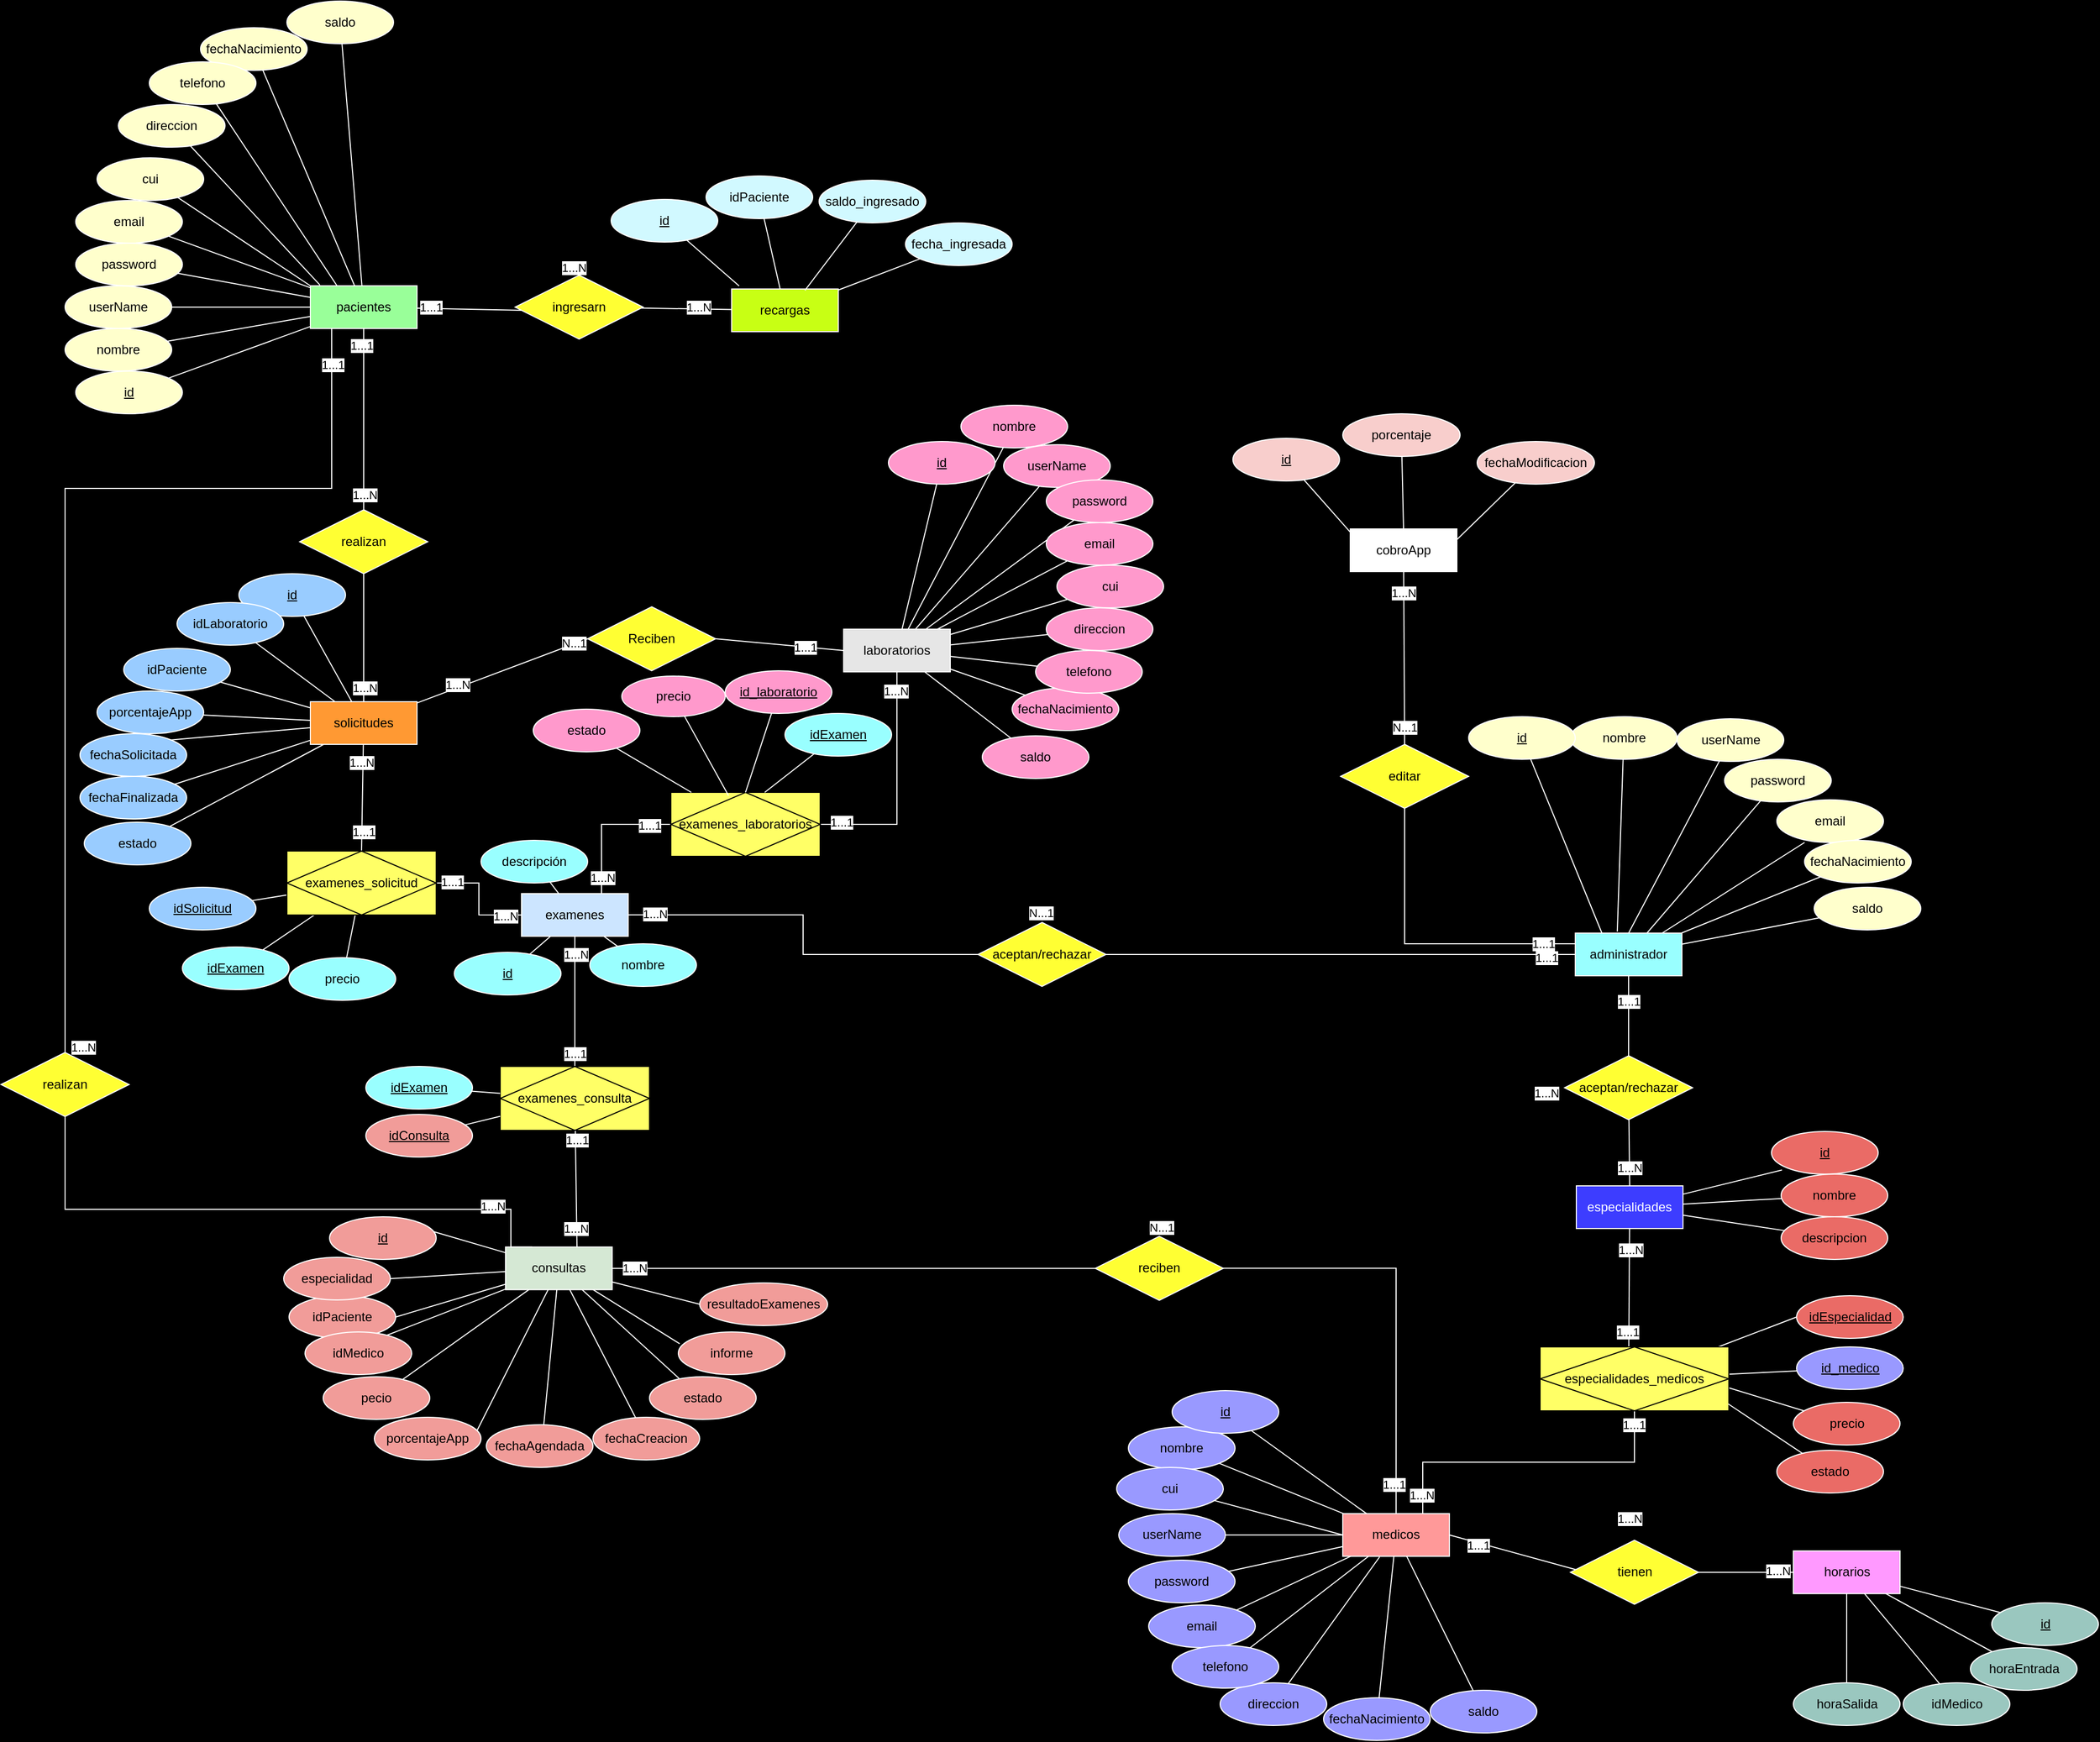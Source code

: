 <mxfile version="13.9.9" type="device"><diagram id="2gWuk337MBERqS41xYjN" name="Página-1"><mxGraphModel dx="905" dy="672" grid="0" gridSize="10" guides="1" tooltips="1" connect="1" arrows="1" fold="1" page="1" pageScale="1" pageWidth="2336" pageHeight="1654" background="#000000" math="0" shadow="0"><root><mxCell id="0"/><mxCell id="1" parent="0"/><mxCell id="lgTsYvmK19AXJI8_S2Md-12" style="edgeStyle=none;rounded=0;orthogonalLoop=1;jettySize=auto;html=1;endArrow=none;endFill=0;fillColor=#FFFFCC;strokeColor=#FFFFFF;exitX=0.394;exitY=-0.036;exitDx=0;exitDy=0;exitPerimeter=0;" parent="1" source="Kea_3-o4dZRoic2Bwr-7-1" target="lgTsYvmK19AXJI8_S2Md-1" edge="1"><mxGeometry relative="1" as="geometry"/></mxCell><mxCell id="lgTsYvmK19AXJI8_S2Md-13" style="edgeStyle=none;rounded=0;orthogonalLoop=1;jettySize=auto;html=1;endArrow=none;endFill=0;fillColor=#FFFFCC;strokeColor=#FFFFFF;" parent="1" source="Kea_3-o4dZRoic2Bwr-7-1" target="lgTsYvmK19AXJI8_S2Md-4" edge="1"><mxGeometry relative="1" as="geometry"/></mxCell><mxCell id="lgTsYvmK19AXJI8_S2Md-14" style="edgeStyle=none;rounded=0;orthogonalLoop=1;jettySize=auto;html=1;entryX=0.26;entryY=1;entryDx=0;entryDy=0;entryPerimeter=0;endArrow=none;endFill=0;fillColor=#FFFFCC;strokeColor=#FFFFFF;" parent="1" source="Kea_3-o4dZRoic2Bwr-7-1" target="lgTsYvmK19AXJI8_S2Md-5" edge="1"><mxGeometry relative="1" as="geometry"/></mxCell><mxCell id="lgTsYvmK19AXJI8_S2Md-15" style="edgeStyle=none;rounded=0;orthogonalLoop=1;jettySize=auto;html=1;endArrow=none;endFill=0;fillColor=#FFFFCC;strokeColor=#FFFFFF;" parent="1" source="Kea_3-o4dZRoic2Bwr-7-1" target="lgTsYvmK19AXJI8_S2Md-6" edge="1"><mxGeometry relative="1" as="geometry"/></mxCell><mxCell id="lgTsYvmK19AXJI8_S2Md-16" style="edgeStyle=none;rounded=0;orthogonalLoop=1;jettySize=auto;html=1;endArrow=none;endFill=0;fillColor=#FFFFCC;strokeColor=#FFFFFF;" parent="1" source="Kea_3-o4dZRoic2Bwr-7-1" target="lgTsYvmK19AXJI8_S2Md-7" edge="1"><mxGeometry relative="1" as="geometry"/></mxCell><mxCell id="lgTsYvmK19AXJI8_S2Md-224" style="edgeStyle=none;rounded=0;orthogonalLoop=1;jettySize=auto;html=1;entryX=0.5;entryY=0;entryDx=0;entryDy=0;endArrow=none;endFill=0;strokeColor=#FFFFFF;fillColor=#F19C99;" parent="1" source="Kea_3-o4dZRoic2Bwr-7-1" target="lgTsYvmK19AXJI8_S2Md-223" edge="1"><mxGeometry relative="1" as="geometry"/></mxCell><mxCell id="lgTsYvmK19AXJI8_S2Md-227" value="1...1" style="edgeLabel;html=1;align=center;verticalAlign=middle;resizable=0;points=[];" parent="lgTsYvmK19AXJI8_S2Md-224" vertex="1" connectable="0"><mxGeometry x="-0.364" relative="1" as="geometry"><mxPoint as="offset"/></mxGeometry></mxCell><mxCell id="Kea_3-o4dZRoic2Bwr-7-1" value="administrador" style="whiteSpace=wrap;html=1;align=center;fillColor=#99FFFF;strokeColor=#FFFFFF;" parent="1" vertex="1"><mxGeometry x="1639" y="884" width="100" height="40" as="geometry"/></mxCell><mxCell id="lgTsYvmK19AXJI8_S2Md-1" value="nombre" style="ellipse;whiteSpace=wrap;html=1;align=center;fillColor=#FFFFCC;strokeColor=#FFFFFF;" parent="1" vertex="1"><mxGeometry x="1634.5" y="681" width="100" height="40" as="geometry"/></mxCell><mxCell id="lgTsYvmK19AXJI8_S2Md-8" style="rounded=0;orthogonalLoop=1;jettySize=auto;html=1;endArrow=none;endFill=0;fillColor=#FFFFCC;strokeColor=#FFFFFF;entryX=0.25;entryY=0;entryDx=0;entryDy=0;" parent="1" source="lgTsYvmK19AXJI8_S2Md-2" target="Kea_3-o4dZRoic2Bwr-7-1" edge="1"><mxGeometry relative="1" as="geometry"/></mxCell><mxCell id="lgTsYvmK19AXJI8_S2Md-2" value="id" style="ellipse;whiteSpace=wrap;html=1;align=center;fontStyle=4;fillColor=#FFFFCC;strokeColor=#FFFFFF;" parent="1" vertex="1"><mxGeometry x="1539" y="681" width="100" height="40" as="geometry"/></mxCell><mxCell id="lgTsYvmK19AXJI8_S2Md-10" style="edgeStyle=none;rounded=0;orthogonalLoop=1;jettySize=auto;html=1;entryX=0.5;entryY=0;entryDx=0;entryDy=0;endArrow=none;endFill=0;fillColor=#FFFFCC;strokeColor=#FFFFFF;" parent="1" source="lgTsYvmK19AXJI8_S2Md-3" target="Kea_3-o4dZRoic2Bwr-7-1" edge="1"><mxGeometry relative="1" as="geometry"/></mxCell><mxCell id="lgTsYvmK19AXJI8_S2Md-3" value="userName" style="ellipse;whiteSpace=wrap;html=1;align=center;fillColor=#FFFFCC;strokeColor=#FFFFFF;" parent="1" vertex="1"><mxGeometry x="1734.5" y="683" width="100" height="40" as="geometry"/></mxCell><mxCell id="lgTsYvmK19AXJI8_S2Md-4" value="password" style="ellipse;whiteSpace=wrap;html=1;align=center;fillColor=#FFFFCC;strokeColor=#FFFFFF;" parent="1" vertex="1"><mxGeometry x="1779" y="721" width="100" height="40" as="geometry"/></mxCell><mxCell id="lgTsYvmK19AXJI8_S2Md-5" value="email" style="ellipse;whiteSpace=wrap;html=1;align=center;fillColor=#FFFFCC;strokeColor=#FFFFFF;" parent="1" vertex="1"><mxGeometry x="1828" y="759" width="100" height="40" as="geometry"/></mxCell><mxCell id="lgTsYvmK19AXJI8_S2Md-6" value="fechaNacimiento" style="ellipse;whiteSpace=wrap;html=1;align=center;fillColor=#FFFFCC;strokeColor=#FFFFFF;" parent="1" vertex="1"><mxGeometry x="1854" y="797" width="100" height="40" as="geometry"/></mxCell><mxCell id="lgTsYvmK19AXJI8_S2Md-7" value="saldo" style="ellipse;whiteSpace=wrap;html=1;align=center;fillColor=#FFFFCC;strokeColor=#FFFFFF;" parent="1" vertex="1"><mxGeometry x="1863" y="841" width="100" height="40" as="geometry"/></mxCell><mxCell id="lgTsYvmK19AXJI8_S2Md-17" style="edgeStyle=none;rounded=0;orthogonalLoop=1;jettySize=auto;html=1;endArrow=none;endFill=0;fillColor=#FFFFCC;strokeColor=#FFFFFF;" parent="1" source="lgTsYvmK19AXJI8_S2Md-22" target="lgTsYvmK19AXJI8_S2Md-23" edge="1"><mxGeometry relative="1" as="geometry"/></mxCell><mxCell id="lgTsYvmK19AXJI8_S2Md-18" style="edgeStyle=none;rounded=0;orthogonalLoop=1;jettySize=auto;html=1;endArrow=none;endFill=0;fillColor=#FFFFCC;strokeColor=#FFFFFF;" parent="1" source="lgTsYvmK19AXJI8_S2Md-22" target="lgTsYvmK19AXJI8_S2Md-28" edge="1"><mxGeometry relative="1" as="geometry"/></mxCell><mxCell id="lgTsYvmK19AXJI8_S2Md-19" style="edgeStyle=none;rounded=0;orthogonalLoop=1;jettySize=auto;html=1;endArrow=none;endFill=0;fillColor=#FFFFCC;strokeColor=#FFFFFF;" parent="1" source="lgTsYvmK19AXJI8_S2Md-22" target="lgTsYvmK19AXJI8_S2Md-29" edge="1"><mxGeometry relative="1" as="geometry"/></mxCell><mxCell id="lgTsYvmK19AXJI8_S2Md-20" style="edgeStyle=none;rounded=0;orthogonalLoop=1;jettySize=auto;html=1;endArrow=none;endFill=0;fillColor=#FFFFCC;strokeColor=#FFFFFF;" parent="1" source="lgTsYvmK19AXJI8_S2Md-22" target="lgTsYvmK19AXJI8_S2Md-30" edge="1"><mxGeometry relative="1" as="geometry"/></mxCell><mxCell id="lgTsYvmK19AXJI8_S2Md-21" style="edgeStyle=none;rounded=0;orthogonalLoop=1;jettySize=auto;html=1;endArrow=none;endFill=0;fillColor=#FFFFCC;strokeColor=#FFFFFF;" parent="1" source="lgTsYvmK19AXJI8_S2Md-22" target="lgTsYvmK19AXJI8_S2Md-31" edge="1"><mxGeometry relative="1" as="geometry"/></mxCell><mxCell id="lgTsYvmK19AXJI8_S2Md-97" style="edgeStyle=none;rounded=0;orthogonalLoop=1;jettySize=auto;html=1;endArrow=none;endFill=0;fillColor=#FF3333;strokeColor=#FFFFFF;" parent="1" source="lgTsYvmK19AXJI8_S2Md-22" target="lgTsYvmK19AXJI8_S2Md-96" edge="1"><mxGeometry relative="1" as="geometry"/></mxCell><mxCell id="lgTsYvmK19AXJI8_S2Md-100" value="1...1" style="edgeLabel;html=1;align=center;verticalAlign=middle;resizable=0;points=[];fillColor=#FFFFCC;strokeColor=#FFFFFF;" parent="lgTsYvmK19AXJI8_S2Md-97" vertex="1" connectable="0"><mxGeometry x="-0.82" y="-2" relative="1" as="geometry"><mxPoint as="offset"/></mxGeometry></mxCell><mxCell id="lgTsYvmK19AXJI8_S2Md-103" value="1...N" style="edgeLabel;html=1;align=center;verticalAlign=middle;resizable=0;points=[];fillColor=#FF3333;strokeColor=#FFFFFF;" parent="lgTsYvmK19AXJI8_S2Md-97" vertex="1" connectable="0"><mxGeometry x="0.835" y="1" relative="1" as="geometry"><mxPoint as="offset"/></mxGeometry></mxCell><mxCell id="lgTsYvmK19AXJI8_S2Md-139" style="edgeStyle=orthogonalEdgeStyle;rounded=0;orthogonalLoop=1;jettySize=auto;html=1;endArrow=none;endFill=0;fillColor=#FF3333;strokeColor=#FFFFFF;" parent="1" source="lgTsYvmK19AXJI8_S2Md-22" target="lgTsYvmK19AXJI8_S2Md-138" edge="1"><mxGeometry relative="1" as="geometry"><Array as="points"><mxPoint x="473" y="467"/><mxPoint x="223" y="467"/><mxPoint x="223" y="937"/></Array></mxGeometry></mxCell><mxCell id="lgTsYvmK19AXJI8_S2Md-142" value="1...1" style="edgeLabel;html=1;align=center;verticalAlign=middle;resizable=0;points=[];fillColor=#FFFFCC;strokeColor=#FFFFFF;" parent="lgTsYvmK19AXJI8_S2Md-139" vertex="1" connectable="0"><mxGeometry x="-0.927" y="1" relative="1" as="geometry"><mxPoint as="offset"/></mxGeometry></mxCell><mxCell id="lgTsYvmK19AXJI8_S2Md-143" value="1...N" style="edgeLabel;html=1;align=center;verticalAlign=middle;resizable=0;points=[];fillColor=#FF3333;strokeColor=#FFFFFF;" parent="lgTsYvmK19AXJI8_S2Md-139" vertex="1" connectable="0"><mxGeometry x="0.977" y="-4" relative="1" as="geometry"><mxPoint x="20.94" y="5.35" as="offset"/></mxGeometry></mxCell><mxCell id="RLpAbzCgg9S0lUEBndO6-12" style="edgeStyle=none;rounded=0;orthogonalLoop=1;jettySize=auto;html=1;entryX=0.054;entryY=0.55;entryDx=0;entryDy=0;entryPerimeter=0;endArrow=none;endFill=0;strokeColor=#FFFFFF;" parent="1" source="lgTsYvmK19AXJI8_S2Md-22" target="RLpAbzCgg9S0lUEBndO6-11" edge="1"><mxGeometry relative="1" as="geometry"/></mxCell><mxCell id="RLpAbzCgg9S0lUEBndO6-15" value="1...1" style="edgeLabel;html=1;align=center;verticalAlign=middle;resizable=0;points=[];" parent="RLpAbzCgg9S0lUEBndO6-12" vertex="1" connectable="0"><mxGeometry x="-0.74" y="2" relative="1" as="geometry"><mxPoint as="offset"/></mxGeometry></mxCell><mxCell id="RLpAbzCgg9S0lUEBndO6-16" value="1...N" style="edgeLabel;html=1;align=center;verticalAlign=middle;resizable=0;points=[];" parent="RLpAbzCgg9S0lUEBndO6-12" vertex="1" connectable="0"><mxGeometry x="0.512" y="3" relative="1" as="geometry"><mxPoint x="71.79" y="-36.51" as="offset"/></mxGeometry></mxCell><mxCell id="lgTsYvmK19AXJI8_S2Md-22" value="pacientes" style="whiteSpace=wrap;html=1;align=center;fillColor=#99FF99;strokeColor=#FFFFFF;" parent="1" vertex="1"><mxGeometry x="453" y="277" width="100" height="40" as="geometry"/></mxCell><mxCell id="lgTsYvmK19AXJI8_S2Md-23" value="nombre" style="ellipse;whiteSpace=wrap;html=1;align=center;fillColor=#FFFFCC;strokeColor=#FFFFFF;" parent="1" vertex="1"><mxGeometry x="223" y="317" width="100" height="40" as="geometry"/></mxCell><mxCell id="lgTsYvmK19AXJI8_S2Md-24" style="rounded=0;orthogonalLoop=1;jettySize=auto;html=1;endArrow=none;endFill=0;fillColor=#FFFFCC;strokeColor=#FFFFFF;" parent="1" source="lgTsYvmK19AXJI8_S2Md-25" target="lgTsYvmK19AXJI8_S2Md-22" edge="1"><mxGeometry relative="1" as="geometry"/></mxCell><mxCell id="lgTsYvmK19AXJI8_S2Md-25" value="id" style="ellipse;whiteSpace=wrap;html=1;align=center;fontStyle=4;fillColor=#FFFFCC;strokeColor=#FFFFFF;" parent="1" vertex="1"><mxGeometry x="233" y="357" width="100" height="40" as="geometry"/></mxCell><mxCell id="lgTsYvmK19AXJI8_S2Md-26" style="edgeStyle=none;rounded=0;orthogonalLoop=1;jettySize=auto;html=1;endArrow=none;endFill=0;fillColor=#FFFFCC;strokeColor=#FFFFFF;" parent="1" source="lgTsYvmK19AXJI8_S2Md-27" target="lgTsYvmK19AXJI8_S2Md-22" edge="1"><mxGeometry relative="1" as="geometry"/></mxCell><mxCell id="lgTsYvmK19AXJI8_S2Md-27" value="userName" style="ellipse;whiteSpace=wrap;html=1;align=center;fillColor=#FFFFCC;strokeColor=#FFFFFF;" parent="1" vertex="1"><mxGeometry x="223" y="277" width="100" height="40" as="geometry"/></mxCell><mxCell id="lgTsYvmK19AXJI8_S2Md-28" value="password" style="ellipse;whiteSpace=wrap;html=1;align=center;fillColor=#FFFFCC;strokeColor=#FFFFFF;" parent="1" vertex="1"><mxGeometry x="233" y="237" width="100" height="40" as="geometry"/></mxCell><mxCell id="lgTsYvmK19AXJI8_S2Md-29" value="email" style="ellipse;whiteSpace=wrap;html=1;align=center;fillColor=#FFFFCC;strokeColor=#FFFFFF;" parent="1" vertex="1"><mxGeometry x="233" y="197" width="100" height="40" as="geometry"/></mxCell><mxCell id="lgTsYvmK19AXJI8_S2Md-30" value="fechaNacimiento" style="ellipse;whiteSpace=wrap;html=1;align=center;fillColor=#FFFFCC;strokeColor=#FFFFFF;" parent="1" vertex="1"><mxGeometry x="350" y="35" width="100" height="40" as="geometry"/></mxCell><mxCell id="lgTsYvmK19AXJI8_S2Md-31" value="saldo" style="ellipse;whiteSpace=wrap;html=1;align=center;fillColor=#FFFFCC;strokeColor=#FFFFFF;" parent="1" vertex="1"><mxGeometry x="431" y="10" width="100" height="40" as="geometry"/></mxCell><mxCell id="lgTsYvmK19AXJI8_S2Md-36" style="edgeStyle=none;rounded=0;orthogonalLoop=1;jettySize=auto;html=1;entryX=0.09;entryY=-0.018;entryDx=0;entryDy=0;entryPerimeter=0;endArrow=none;endFill=0;fillColor=#FFFFCC;strokeColor=#FFFFFF;" parent="1" source="lgTsYvmK19AXJI8_S2Md-32" target="lgTsYvmK19AXJI8_S2Md-22" edge="1"><mxGeometry relative="1" as="geometry"/></mxCell><mxCell id="lgTsYvmK19AXJI8_S2Md-32" value="direccion" style="ellipse;whiteSpace=wrap;html=1;align=center;fillColor=#FFFFCC;strokeColor=#FFFFFF;" parent="1" vertex="1"><mxGeometry x="273" y="107" width="100" height="40" as="geometry"/></mxCell><mxCell id="lgTsYvmK19AXJI8_S2Md-35" style="edgeStyle=none;rounded=0;orthogonalLoop=1;jettySize=auto;html=1;endArrow=none;endFill=0;entryX=0;entryY=0;entryDx=0;entryDy=0;fillColor=#FFFFCC;strokeColor=#FFFFFF;" parent="1" source="lgTsYvmK19AXJI8_S2Md-33" target="lgTsYvmK19AXJI8_S2Md-22" edge="1"><mxGeometry relative="1" as="geometry"><mxPoint x="443" y="227" as="targetPoint"/></mxGeometry></mxCell><mxCell id="lgTsYvmK19AXJI8_S2Md-33" value="cui" style="ellipse;whiteSpace=wrap;html=1;align=center;fillColor=#FFFFCC;strokeColor=#FFFFFF;" parent="1" vertex="1"><mxGeometry x="253" y="157" width="100" height="40" as="geometry"/></mxCell><mxCell id="lgTsYvmK19AXJI8_S2Md-37" style="edgeStyle=none;rounded=0;orthogonalLoop=1;jettySize=auto;html=1;entryX=0.25;entryY=0;entryDx=0;entryDy=0;endArrow=none;endFill=0;fillColor=#FFFFCC;strokeColor=#FFFFFF;" parent="1" source="lgTsYvmK19AXJI8_S2Md-34" target="lgTsYvmK19AXJI8_S2Md-22" edge="1"><mxGeometry relative="1" as="geometry"/></mxCell><mxCell id="lgTsYvmK19AXJI8_S2Md-34" value="telefono" style="ellipse;whiteSpace=wrap;html=1;align=center;fillColor=#FFFFCC;strokeColor=#FFFFFF;" parent="1" vertex="1"><mxGeometry x="302" y="67" width="100" height="40" as="geometry"/></mxCell><mxCell id="lgTsYvmK19AXJI8_S2Md-38" style="edgeStyle=none;rounded=0;orthogonalLoop=1;jettySize=auto;html=1;endArrow=none;endFill=0;fillColor=#9999FF;strokeColor=#FFFFFF;" parent="1" source="lgTsYvmK19AXJI8_S2Md-43" target="lgTsYvmK19AXJI8_S2Md-44" edge="1"><mxGeometry relative="1" as="geometry"/></mxCell><mxCell id="lgTsYvmK19AXJI8_S2Md-39" style="edgeStyle=none;rounded=0;orthogonalLoop=1;jettySize=auto;html=1;endArrow=none;endFill=0;fillColor=#9999FF;strokeColor=#FFFFFF;" parent="1" source="lgTsYvmK19AXJI8_S2Md-43" target="lgTsYvmK19AXJI8_S2Md-49" edge="1"><mxGeometry relative="1" as="geometry"/></mxCell><mxCell id="lgTsYvmK19AXJI8_S2Md-40" style="edgeStyle=none;rounded=0;orthogonalLoop=1;jettySize=auto;html=1;endArrow=none;endFill=0;fillColor=#9999FF;strokeColor=#FFFFFF;" parent="1" source="lgTsYvmK19AXJI8_S2Md-43" target="lgTsYvmK19AXJI8_S2Md-50" edge="1"><mxGeometry relative="1" as="geometry"/></mxCell><mxCell id="lgTsYvmK19AXJI8_S2Md-41" style="edgeStyle=none;rounded=0;orthogonalLoop=1;jettySize=auto;html=1;endArrow=none;endFill=0;fillColor=#9999FF;strokeColor=#FFFFFF;" parent="1" source="lgTsYvmK19AXJI8_S2Md-43" target="lgTsYvmK19AXJI8_S2Md-51" edge="1"><mxGeometry relative="1" as="geometry"/></mxCell><mxCell id="lgTsYvmK19AXJI8_S2Md-42" style="edgeStyle=none;rounded=0;orthogonalLoop=1;jettySize=auto;html=1;endArrow=none;endFill=0;fillColor=#9999FF;strokeColor=#FFFFFF;" parent="1" source="lgTsYvmK19AXJI8_S2Md-43" target="lgTsYvmK19AXJI8_S2Md-52" edge="1"><mxGeometry relative="1" as="geometry"/></mxCell><mxCell id="lgTsYvmK19AXJI8_S2Md-210" style="edgeStyle=none;rounded=0;orthogonalLoop=1;jettySize=auto;html=1;entryX=0.057;entryY=0.467;entryDx=0;entryDy=0;entryPerimeter=0;endArrow=none;endFill=0;strokeColor=#FFFFFF;fillColor=#F19C99;exitX=1;exitY=0.5;exitDx=0;exitDy=0;" parent="1" source="lgTsYvmK19AXJI8_S2Md-43" target="lgTsYvmK19AXJI8_S2Md-208" edge="1"><mxGeometry relative="1" as="geometry"/></mxCell><mxCell id="lgTsYvmK19AXJI8_S2Md-213" value="1...1" style="edgeLabel;html=1;align=center;verticalAlign=middle;resizable=0;points=[];" parent="lgTsYvmK19AXJI8_S2Md-210" vertex="1" connectable="0"><mxGeometry x="-0.554" y="-2" relative="1" as="geometry"><mxPoint as="offset"/></mxGeometry></mxCell><mxCell id="lgTsYvmK19AXJI8_S2Md-215" value="1...N" style="edgeLabel;html=1;align=center;verticalAlign=middle;resizable=0;points=[];" parent="lgTsYvmK19AXJI8_S2Md-210" vertex="1" connectable="0"><mxGeometry x="0.355" y="-1" relative="1" as="geometry"><mxPoint x="87.68" y="-38.74" as="offset"/></mxGeometry></mxCell><mxCell id="lgTsYvmK19AXJI8_S2Md-238" style="rounded=0;orthogonalLoop=1;jettySize=auto;html=1;entryX=0.5;entryY=1;entryDx=0;entryDy=0;endArrow=none;endFill=0;strokeColor=#FFFFFF;fillColor=#F19C99;edgeStyle=orthogonalEdgeStyle;exitX=0.75;exitY=0;exitDx=0;exitDy=0;" parent="1" source="lgTsYvmK19AXJI8_S2Md-43" target="lgTsYvmK19AXJI8_S2Md-230" edge="1"><mxGeometry relative="1" as="geometry"><mxPoint x="1479" y="1419" as="sourcePoint"/></mxGeometry></mxCell><mxCell id="lgTsYvmK19AXJI8_S2Md-239" value="1...N" style="edgeLabel;html=1;align=center;verticalAlign=middle;resizable=0;points=[];" parent="lgTsYvmK19AXJI8_S2Md-238" vertex="1" connectable="0"><mxGeometry x="-0.88" y="1" relative="1" as="geometry"><mxPoint as="offset"/></mxGeometry></mxCell><mxCell id="lgTsYvmK19AXJI8_S2Md-240" value="1...1" style="edgeLabel;html=1;align=center;verticalAlign=middle;resizable=0;points=[];" parent="lgTsYvmK19AXJI8_S2Md-238" vertex="1" connectable="0"><mxGeometry x="0.915" y="1" relative="1" as="geometry"><mxPoint as="offset"/></mxGeometry></mxCell><mxCell id="lgTsYvmK19AXJI8_S2Md-43" value="medicos" style="whiteSpace=wrap;html=1;align=center;fillColor=#FF9999;strokeColor=#FFFFFF;" parent="1" vertex="1"><mxGeometry x="1421" y="1428.34" width="100" height="40" as="geometry"/></mxCell><mxCell id="lgTsYvmK19AXJI8_S2Md-44" value="nombre" style="ellipse;whiteSpace=wrap;html=1;align=center;fillColor=#9999FF;strokeColor=#FFFFFF;" parent="1" vertex="1"><mxGeometry x="1220" y="1347" width="100" height="40" as="geometry"/></mxCell><mxCell id="lgTsYvmK19AXJI8_S2Md-45" style="rounded=0;orthogonalLoop=1;jettySize=auto;html=1;endArrow=none;endFill=0;fillColor=#9999FF;strokeColor=#FFFFFF;" parent="1" source="lgTsYvmK19AXJI8_S2Md-46" target="lgTsYvmK19AXJI8_S2Md-43" edge="1"><mxGeometry relative="1" as="geometry"/></mxCell><mxCell id="lgTsYvmK19AXJI8_S2Md-46" value="id" style="ellipse;whiteSpace=wrap;html=1;align=center;fontStyle=4;fillColor=#9999FF;strokeColor=#FFFFFF;" parent="1" vertex="1"><mxGeometry x="1261" y="1313" width="100" height="40" as="geometry"/></mxCell><mxCell id="lgTsYvmK19AXJI8_S2Md-47" style="edgeStyle=none;rounded=0;orthogonalLoop=1;jettySize=auto;html=1;endArrow=none;endFill=0;fillColor=#9999FF;strokeColor=#FFFFFF;" parent="1" source="lgTsYvmK19AXJI8_S2Md-48" target="lgTsYvmK19AXJI8_S2Md-43" edge="1"><mxGeometry relative="1" as="geometry"/></mxCell><mxCell id="lgTsYvmK19AXJI8_S2Md-48" value="userName" style="ellipse;whiteSpace=wrap;html=1;align=center;fillColor=#9999FF;strokeColor=#FFFFFF;" parent="1" vertex="1"><mxGeometry x="1211" y="1428.34" width="100" height="40" as="geometry"/></mxCell><mxCell id="lgTsYvmK19AXJI8_S2Md-49" value="password" style="ellipse;whiteSpace=wrap;html=1;align=center;fillColor=#9999FF;strokeColor=#FFFFFF;" parent="1" vertex="1"><mxGeometry x="1220" y="1472" width="100" height="40" as="geometry"/></mxCell><mxCell id="lgTsYvmK19AXJI8_S2Md-50" value="email" style="ellipse;whiteSpace=wrap;html=1;align=center;fillColor=#9999FF;strokeColor=#FFFFFF;" parent="1" vertex="1"><mxGeometry x="1239" y="1514" width="100" height="40" as="geometry"/></mxCell><mxCell id="lgTsYvmK19AXJI8_S2Md-51" value="fechaNacimiento" style="ellipse;whiteSpace=wrap;html=1;align=center;fillColor=#9999FF;strokeColor=#FFFFFF;" parent="1" vertex="1"><mxGeometry x="1403" y="1601" width="100" height="40" as="geometry"/></mxCell><mxCell id="lgTsYvmK19AXJI8_S2Md-52" value="saldo" style="ellipse;whiteSpace=wrap;html=1;align=center;fillColor=#9999FF;strokeColor=#FFFFFF;" parent="1" vertex="1"><mxGeometry x="1503" y="1594" width="100" height="40" as="geometry"/></mxCell><mxCell id="lgTsYvmK19AXJI8_S2Md-53" style="edgeStyle=none;rounded=0;orthogonalLoop=1;jettySize=auto;html=1;entryX=0.346;entryY=1.013;entryDx=0;entryDy=0;endArrow=none;endFill=0;fillColor=#9999FF;strokeColor=#FFFFFF;entryPerimeter=0;" parent="1" source="lgTsYvmK19AXJI8_S2Md-54" target="lgTsYvmK19AXJI8_S2Md-43" edge="1"><mxGeometry relative="1" as="geometry"/></mxCell><mxCell id="lgTsYvmK19AXJI8_S2Md-54" value="direccion" style="ellipse;whiteSpace=wrap;html=1;align=center;fillColor=#9999FF;strokeColor=#FFFFFF;" parent="1" vertex="1"><mxGeometry x="1306" y="1587" width="100" height="40" as="geometry"/></mxCell><mxCell id="lgTsYvmK19AXJI8_S2Md-55" style="edgeStyle=none;rounded=0;orthogonalLoop=1;jettySize=auto;html=1;endArrow=none;endFill=0;entryX=0;entryY=0.5;entryDx=0;entryDy=0;fillColor=#9999FF;strokeColor=#FFFFFF;" parent="1" source="lgTsYvmK19AXJI8_S2Md-56" target="lgTsYvmK19AXJI8_S2Md-43" edge="1"><mxGeometry relative="1" as="geometry"><mxPoint x="1411" y="1378.34" as="targetPoint"/></mxGeometry></mxCell><mxCell id="lgTsYvmK19AXJI8_S2Md-56" value="cui" style="ellipse;whiteSpace=wrap;html=1;align=center;fillColor=#9999FF;strokeColor=#FFFFFF;" parent="1" vertex="1"><mxGeometry x="1209" y="1385" width="100" height="40" as="geometry"/></mxCell><mxCell id="lgTsYvmK19AXJI8_S2Md-57" style="edgeStyle=none;rounded=0;orthogonalLoop=1;jettySize=auto;html=1;endArrow=none;endFill=0;fillColor=#9999FF;strokeColor=#FFFFFF;" parent="1" source="lgTsYvmK19AXJI8_S2Md-58" target="lgTsYvmK19AXJI8_S2Md-43" edge="1"><mxGeometry relative="1" as="geometry"/></mxCell><mxCell id="lgTsYvmK19AXJI8_S2Md-58" value="telefono" style="ellipse;whiteSpace=wrap;html=1;align=center;fillColor=#9999FF;strokeColor=#FFFFFF;" parent="1" vertex="1"><mxGeometry x="1261" y="1552" width="100" height="40" as="geometry"/></mxCell><mxCell id="lgTsYvmK19AXJI8_S2Md-59" style="edgeStyle=none;rounded=0;orthogonalLoop=1;jettySize=auto;html=1;endArrow=none;endFill=0;fillColor=#FF99CC;strokeColor=#FFFFFF;" parent="1" source="lgTsYvmK19AXJI8_S2Md-64" target="lgTsYvmK19AXJI8_S2Md-65" edge="1"><mxGeometry relative="1" as="geometry"/></mxCell><mxCell id="lgTsYvmK19AXJI8_S2Md-60" style="edgeStyle=none;rounded=0;orthogonalLoop=1;jettySize=auto;html=1;endArrow=none;endFill=0;fillColor=#FF99CC;strokeColor=#FFFFFF;" parent="1" source="lgTsYvmK19AXJI8_S2Md-64" target="lgTsYvmK19AXJI8_S2Md-70" edge="1"><mxGeometry relative="1" as="geometry"/></mxCell><mxCell id="lgTsYvmK19AXJI8_S2Md-61" style="edgeStyle=none;rounded=0;orthogonalLoop=1;jettySize=auto;html=1;endArrow=none;endFill=0;fillColor=#FF99CC;strokeColor=#FFFFFF;" parent="1" source="lgTsYvmK19AXJI8_S2Md-64" target="lgTsYvmK19AXJI8_S2Md-71" edge="1"><mxGeometry relative="1" as="geometry"/></mxCell><mxCell id="lgTsYvmK19AXJI8_S2Md-62" style="edgeStyle=none;rounded=0;orthogonalLoop=1;jettySize=auto;html=1;endArrow=none;endFill=0;fillColor=#FF99CC;strokeColor=#FFFFFF;" parent="1" source="lgTsYvmK19AXJI8_S2Md-64" target="lgTsYvmK19AXJI8_S2Md-72" edge="1"><mxGeometry relative="1" as="geometry"/></mxCell><mxCell id="lgTsYvmK19AXJI8_S2Md-63" style="edgeStyle=none;rounded=0;orthogonalLoop=1;jettySize=auto;html=1;endArrow=none;endFill=0;fillColor=#FF99CC;strokeColor=#FFFFFF;" parent="1" source="lgTsYvmK19AXJI8_S2Md-64" target="lgTsYvmK19AXJI8_S2Md-73" edge="1"><mxGeometry relative="1" as="geometry"/></mxCell><mxCell id="lgTsYvmK19AXJI8_S2Md-178" style="edgeStyle=orthogonalEdgeStyle;rounded=0;orthogonalLoop=1;jettySize=auto;html=1;entryX=1;entryY=0.5;entryDx=0;entryDy=0;endArrow=none;endFill=0;strokeColor=#FFFFFF;fillColor=#F19C99;exitX=0.5;exitY=1;exitDx=0;exitDy=0;" parent="1" source="lgTsYvmK19AXJI8_S2Md-64" target="lgTsYvmK19AXJI8_S2Md-173" edge="1"><mxGeometry relative="1" as="geometry"><mxPoint x="941.0" y="714" as="targetPoint"/></mxGeometry></mxCell><mxCell id="lgTsYvmK19AXJI8_S2Md-182" value="1...N" style="edgeLabel;html=1;align=center;verticalAlign=middle;resizable=0;points=[];" parent="lgTsYvmK19AXJI8_S2Md-178" vertex="1" connectable="0"><mxGeometry x="-0.834" y="-1" relative="1" as="geometry"><mxPoint as="offset"/></mxGeometry></mxCell><mxCell id="lgTsYvmK19AXJI8_S2Md-183" value="1...1" style="edgeLabel;html=1;align=center;verticalAlign=middle;resizable=0;points=[];" parent="lgTsYvmK19AXJI8_S2Md-178" vertex="1" connectable="0"><mxGeometry x="0.867" relative="1" as="geometry"><mxPoint x="5.69" y="-2" as="offset"/></mxGeometry></mxCell><mxCell id="lgTsYvmK19AXJI8_S2Md-64" value="laboratorios" style="whiteSpace=wrap;html=1;align=center;fillColor=#E6E6E6;strokeColor=#FFFFFF;" parent="1" vertex="1"><mxGeometry x="953" y="599" width="100" height="40" as="geometry"/></mxCell><mxCell id="lgTsYvmK19AXJI8_S2Md-65" value="nombre" style="ellipse;whiteSpace=wrap;html=1;align=center;fillColor=#FF99CC;strokeColor=#FFFFFF;" parent="1" vertex="1"><mxGeometry x="1063" y="389" width="100" height="40" as="geometry"/></mxCell><mxCell id="lgTsYvmK19AXJI8_S2Md-66" style="rounded=0;orthogonalLoop=1;jettySize=auto;html=1;endArrow=none;endFill=0;fillColor=#FF99CC;strokeColor=#FFFFFF;" parent="1" source="lgTsYvmK19AXJI8_S2Md-67" target="lgTsYvmK19AXJI8_S2Md-64" edge="1"><mxGeometry relative="1" as="geometry"/></mxCell><mxCell id="lgTsYvmK19AXJI8_S2Md-67" value="id" style="ellipse;whiteSpace=wrap;html=1;align=center;fontStyle=4;fillColor=#FF99CC;strokeColor=#FFFFFF;" parent="1" vertex="1"><mxGeometry x="995" y="423" width="100" height="40" as="geometry"/></mxCell><mxCell id="lgTsYvmK19AXJI8_S2Md-68" style="edgeStyle=none;rounded=0;orthogonalLoop=1;jettySize=auto;html=1;endArrow=none;endFill=0;fillColor=#FF99CC;strokeColor=#FFFFFF;" parent="1" source="lgTsYvmK19AXJI8_S2Md-69" target="lgTsYvmK19AXJI8_S2Md-64" edge="1"><mxGeometry relative="1" as="geometry"/></mxCell><mxCell id="lgTsYvmK19AXJI8_S2Md-69" value="userName" style="ellipse;whiteSpace=wrap;html=1;align=center;fillColor=#FF99CC;strokeColor=#FFFFFF;" parent="1" vertex="1"><mxGeometry x="1103" y="426" width="100" height="40" as="geometry"/></mxCell><mxCell id="lgTsYvmK19AXJI8_S2Md-70" value="password" style="ellipse;whiteSpace=wrap;html=1;align=center;fillColor=#FF99CC;strokeColor=#FFFFFF;" parent="1" vertex="1"><mxGeometry x="1143" y="459" width="100" height="40" as="geometry"/></mxCell><mxCell id="lgTsYvmK19AXJI8_S2Md-71" value="email" style="ellipse;whiteSpace=wrap;html=1;align=center;fillColor=#FF99CC;strokeColor=#FFFFFF;" parent="1" vertex="1"><mxGeometry x="1143" y="499" width="100" height="40" as="geometry"/></mxCell><mxCell id="lgTsYvmK19AXJI8_S2Md-72" value="fechaNacimiento" style="ellipse;whiteSpace=wrap;html=1;align=center;fillColor=#FF99CC;strokeColor=#FFFFFF;" parent="1" vertex="1"><mxGeometry x="1111" y="654" width="100" height="40" as="geometry"/></mxCell><mxCell id="lgTsYvmK19AXJI8_S2Md-73" value="saldo" style="ellipse;whiteSpace=wrap;html=1;align=center;fillColor=#FF99CC;strokeColor=#FFFFFF;" parent="1" vertex="1"><mxGeometry x="1083" y="699" width="100" height="40" as="geometry"/></mxCell><mxCell id="lgTsYvmK19AXJI8_S2Md-74" style="edgeStyle=none;rounded=0;orthogonalLoop=1;jettySize=auto;html=1;endArrow=none;endFill=0;fillColor=#FF99CC;strokeColor=#FFFFFF;" parent="1" source="lgTsYvmK19AXJI8_S2Md-75" target="lgTsYvmK19AXJI8_S2Md-64" edge="1"><mxGeometry relative="1" as="geometry"/></mxCell><mxCell id="lgTsYvmK19AXJI8_S2Md-75" value="direccion" style="ellipse;whiteSpace=wrap;html=1;align=center;fillColor=#FF99CC;strokeColor=#FFFFFF;" parent="1" vertex="1"><mxGeometry x="1143" y="579" width="100" height="40" as="geometry"/></mxCell><mxCell id="lgTsYvmK19AXJI8_S2Md-76" style="edgeStyle=none;rounded=0;orthogonalLoop=1;jettySize=auto;html=1;endArrow=none;endFill=0;fillColor=#FF99CC;strokeColor=#FFFFFF;" parent="1" source="lgTsYvmK19AXJI8_S2Md-77" target="lgTsYvmK19AXJI8_S2Md-64" edge="1"><mxGeometry relative="1" as="geometry"><mxPoint x="943" y="564" as="targetPoint"/></mxGeometry></mxCell><mxCell id="lgTsYvmK19AXJI8_S2Md-77" value="cui" style="ellipse;whiteSpace=wrap;html=1;align=center;fillColor=#FF99CC;strokeColor=#FFFFFF;" parent="1" vertex="1"><mxGeometry x="1153" y="539" width="100" height="40" as="geometry"/></mxCell><mxCell id="lgTsYvmK19AXJI8_S2Md-78" style="edgeStyle=none;rounded=0;orthogonalLoop=1;jettySize=auto;html=1;endArrow=none;endFill=0;fillColor=#FF99CC;strokeColor=#FFFFFF;" parent="1" source="lgTsYvmK19AXJI8_S2Md-79" target="lgTsYvmK19AXJI8_S2Md-64" edge="1"><mxGeometry relative="1" as="geometry"/></mxCell><mxCell id="lgTsYvmK19AXJI8_S2Md-79" value="telefono" style="ellipse;whiteSpace=wrap;html=1;align=center;fillColor=#FF99CC;strokeColor=#FFFFFF;" parent="1" vertex="1"><mxGeometry x="1133" y="619" width="100" height="40" as="geometry"/></mxCell><mxCell id="lgTsYvmK19AXJI8_S2Md-89" style="edgeStyle=none;rounded=0;orthogonalLoop=1;jettySize=auto;html=1;endArrow=none;endFill=0;fillColor=#99CCFF;strokeColor=#FFFFFF;" parent="1" source="lgTsYvmK19AXJI8_S2Md-80" target="lgTsYvmK19AXJI8_S2Md-82" edge="1"><mxGeometry relative="1" as="geometry"/></mxCell><mxCell id="lgTsYvmK19AXJI8_S2Md-90" style="edgeStyle=none;rounded=0;orthogonalLoop=1;jettySize=auto;html=1;endArrow=none;endFill=0;fillColor=#99CCFF;strokeColor=#FFFFFF;" parent="1" source="lgTsYvmK19AXJI8_S2Md-80" target="lgTsYvmK19AXJI8_S2Md-81" edge="1"><mxGeometry relative="1" as="geometry"/></mxCell><mxCell id="lgTsYvmK19AXJI8_S2Md-91" style="edgeStyle=none;rounded=0;orthogonalLoop=1;jettySize=auto;html=1;endArrow=none;endFill=0;fillColor=#99CCFF;strokeColor=#FFFFFF;" parent="1" source="lgTsYvmK19AXJI8_S2Md-80" target="lgTsYvmK19AXJI8_S2Md-83" edge="1"><mxGeometry relative="1" as="geometry"/></mxCell><mxCell id="lgTsYvmK19AXJI8_S2Md-93" style="edgeStyle=none;rounded=0;orthogonalLoop=1;jettySize=auto;html=1;entryX=1;entryY=0;entryDx=0;entryDy=0;endArrow=none;endFill=0;fillColor=#99CCFF;strokeColor=#FFFFFF;" parent="1" source="lgTsYvmK19AXJI8_S2Md-80" target="lgTsYvmK19AXJI8_S2Md-85" edge="1"><mxGeometry relative="1" as="geometry"/></mxCell><mxCell id="lgTsYvmK19AXJI8_S2Md-94" style="edgeStyle=none;rounded=0;orthogonalLoop=1;jettySize=auto;html=1;endArrow=none;endFill=0;fillColor=#99CCFF;strokeColor=#FFFFFF;" parent="1" source="lgTsYvmK19AXJI8_S2Md-80" target="lgTsYvmK19AXJI8_S2Md-86" edge="1"><mxGeometry relative="1" as="geometry"/></mxCell><mxCell id="lgTsYvmK19AXJI8_S2Md-95" value="" style="edgeStyle=none;rounded=0;orthogonalLoop=1;jettySize=auto;html=1;endArrow=none;endFill=0;fillColor=#99CCFF;strokeColor=#FFFFFF;" parent="1" source="lgTsYvmK19AXJI8_S2Md-80" target="lgTsYvmK19AXJI8_S2Md-87" edge="1"><mxGeometry relative="1" as="geometry"/></mxCell><mxCell id="lgTsYvmK19AXJI8_S2Md-106" style="edgeStyle=none;rounded=0;orthogonalLoop=1;jettySize=auto;html=1;entryX=0;entryY=0.5;entryDx=0;entryDy=0;endArrow=none;endFill=0;fillColor=#FF3333;strokeColor=#FFFFFF;" parent="1" source="lgTsYvmK19AXJI8_S2Md-80" target="lgTsYvmK19AXJI8_S2Md-105" edge="1"><mxGeometry relative="1" as="geometry"/></mxCell><mxCell id="lgTsYvmK19AXJI8_S2Md-108" value="1...N" style="edgeLabel;html=1;align=center;verticalAlign=middle;resizable=0;points=[];fillColor=#99CCFF;strokeColor=#FFFFFF;" parent="lgTsYvmK19AXJI8_S2Md-106" vertex="1" connectable="0"><mxGeometry x="-0.512" y="3" relative="1" as="geometry"><mxPoint as="offset"/></mxGeometry></mxCell><mxCell id="lgTsYvmK19AXJI8_S2Md-111" value="N...1" style="edgeLabel;html=1;align=center;verticalAlign=middle;resizable=0;points=[];fillColor=#FF3333;strokeColor=#FFFFFF;" parent="lgTsYvmK19AXJI8_S2Md-106" vertex="1" connectable="0"><mxGeometry x="0.838" y="1" relative="1" as="geometry"><mxPoint as="offset"/></mxGeometry></mxCell><mxCell id="lgTsYvmK19AXJI8_S2Md-156" style="edgeStyle=none;rounded=0;orthogonalLoop=1;jettySize=auto;html=1;entryX=0.5;entryY=0;entryDx=0;entryDy=0;endArrow=none;endFill=0;strokeColor=#FFFFFF;fillColor=#F19C99;" parent="1" source="lgTsYvmK19AXJI8_S2Md-80" target="lgTsYvmK19AXJI8_S2Md-151" edge="1"><mxGeometry relative="1" as="geometry"/></mxCell><mxCell id="lgTsYvmK19AXJI8_S2Md-160" value="1...N" style="edgeLabel;html=1;align=center;verticalAlign=middle;resizable=0;points=[];" parent="lgTsYvmK19AXJI8_S2Md-156" vertex="1" connectable="0"><mxGeometry x="-0.666" y="-2" relative="1" as="geometry"><mxPoint as="offset"/></mxGeometry></mxCell><mxCell id="lgTsYvmK19AXJI8_S2Md-161" value="1...1" style="edgeLabel;html=1;align=center;verticalAlign=middle;resizable=0;points=[];" parent="lgTsYvmK19AXJI8_S2Md-156" vertex="1" connectable="0"><mxGeometry x="0.633" y="1" relative="1" as="geometry"><mxPoint as="offset"/></mxGeometry></mxCell><mxCell id="lgTsYvmK19AXJI8_S2Md-80" value="solicitudes" style="whiteSpace=wrap;html=1;align=center;fillColor=#FF9933;strokeColor=#FFFFFF;" parent="1" vertex="1"><mxGeometry x="453" y="667" width="100" height="40" as="geometry"/></mxCell><mxCell id="lgTsYvmK19AXJI8_S2Md-81" value="idPaciente" style="ellipse;whiteSpace=wrap;html=1;align=center;fillColor=#99CCFF;strokeColor=#FFFFFF;" parent="1" vertex="1"><mxGeometry x="278" y="617" width="100" height="40" as="geometry"/></mxCell><mxCell id="lgTsYvmK19AXJI8_S2Md-82" value="id" style="ellipse;whiteSpace=wrap;html=1;align=center;fontStyle=4;fillColor=#99CCFF;strokeColor=#FFFFFF;" parent="1" vertex="1"><mxGeometry x="386" y="547" width="100" height="40" as="geometry"/></mxCell><mxCell id="lgTsYvmK19AXJI8_S2Md-83" value="idLaboratorio" style="ellipse;whiteSpace=wrap;html=1;align=center;fillColor=#99CCFF;strokeColor=#FFFFFF;" parent="1" vertex="1"><mxGeometry x="328" y="574" width="100" height="40" as="geometry"/></mxCell><mxCell id="lgTsYvmK19AXJI8_S2Md-92" style="edgeStyle=none;rounded=0;orthogonalLoop=1;jettySize=auto;html=1;endArrow=none;endFill=0;fillColor=#99CCFF;strokeColor=#FFFFFF;" parent="1" source="lgTsYvmK19AXJI8_S2Md-84" target="lgTsYvmK19AXJI8_S2Md-80" edge="1"><mxGeometry relative="1" as="geometry"/></mxCell><mxCell id="lgTsYvmK19AXJI8_S2Md-84" value="porcentajeApp" style="ellipse;whiteSpace=wrap;html=1;align=center;fillColor=#99CCFF;strokeColor=#FFFFFF;" parent="1" vertex="1"><mxGeometry x="253" y="657" width="100" height="40" as="geometry"/></mxCell><mxCell id="lgTsYvmK19AXJI8_S2Md-85" value="fechaSolicitada" style="ellipse;whiteSpace=wrap;html=1;align=center;fillColor=#99CCFF;strokeColor=#FFFFFF;" parent="1" vertex="1"><mxGeometry x="237" y="697" width="100" height="40" as="geometry"/></mxCell><mxCell id="lgTsYvmK19AXJI8_S2Md-86" value="fechaFinalizada" style="ellipse;whiteSpace=wrap;html=1;align=center;fillColor=#99CCFF;strokeColor=#FFFFFF;" parent="1" vertex="1"><mxGeometry x="237" y="737" width="100" height="40" as="geometry"/></mxCell><mxCell id="lgTsYvmK19AXJI8_S2Md-87" value="estado" style="ellipse;whiteSpace=wrap;html=1;align=center;fillColor=#99CCFF;strokeColor=#FFFFFF;" parent="1" vertex="1"><mxGeometry x="241" y="780" width="100" height="40" as="geometry"/></mxCell><mxCell id="lgTsYvmK19AXJI8_S2Md-98" style="edgeStyle=none;rounded=0;orthogonalLoop=1;jettySize=auto;html=1;entryX=0.5;entryY=0;entryDx=0;entryDy=0;endArrow=none;endFill=0;fillColor=#FF3333;strokeColor=#FFFFFF;" parent="1" source="lgTsYvmK19AXJI8_S2Md-96" target="lgTsYvmK19AXJI8_S2Md-80" edge="1"><mxGeometry relative="1" as="geometry"/></mxCell><mxCell id="lgTsYvmK19AXJI8_S2Md-99" value="1...N" style="edgeLabel;html=1;align=center;verticalAlign=middle;resizable=0;points=[];fillColor=#99CCFF;strokeColor=#FFFFFF;" parent="lgTsYvmK19AXJI8_S2Md-98" vertex="1" connectable="0"><mxGeometry x="0.783" y="1" relative="1" as="geometry"><mxPoint as="offset"/></mxGeometry></mxCell><mxCell id="lgTsYvmK19AXJI8_S2Md-96" value="realizan" style="shape=rhombus;perimeter=rhombusPerimeter;whiteSpace=wrap;html=1;align=center;fillColor=#FFFF33;strokeColor=#FFFFFF;" parent="1" vertex="1"><mxGeometry x="443" y="487" width="120" height="60" as="geometry"/></mxCell><mxCell id="lgTsYvmK19AXJI8_S2Md-107" style="edgeStyle=none;rounded=0;orthogonalLoop=1;jettySize=auto;html=1;entryX=0;entryY=0.5;entryDx=0;entryDy=0;endArrow=none;endFill=0;fillColor=#FF3333;strokeColor=#FFFFFF;exitX=1;exitY=0.5;exitDx=0;exitDy=0;" parent="1" source="lgTsYvmK19AXJI8_S2Md-105" target="lgTsYvmK19AXJI8_S2Md-64" edge="1"><mxGeometry relative="1" as="geometry"/></mxCell><mxCell id="lgTsYvmK19AXJI8_S2Md-109" value="1...1" style="edgeLabel;html=1;align=center;verticalAlign=middle;resizable=0;points=[];fillColor=#FF99CC;strokeColor=#FFFFFF;" parent="lgTsYvmK19AXJI8_S2Md-107" vertex="1" connectable="0"><mxGeometry x="0.4" relative="1" as="geometry"><mxPoint as="offset"/></mxGeometry></mxCell><mxCell id="lgTsYvmK19AXJI8_S2Md-105" value="Reciben" style="shape=rhombus;perimeter=rhombusPerimeter;whiteSpace=wrap;html=1;align=center;fillColor=#FFFF33;strokeColor=#FFFFFF;" parent="1" vertex="1"><mxGeometry x="713" y="578" width="120" height="60" as="geometry"/></mxCell><mxCell id="lgTsYvmK19AXJI8_S2Md-126" style="edgeStyle=none;rounded=0;orthogonalLoop=1;jettySize=auto;html=1;entryX=0.5;entryY=0;entryDx=0;entryDy=0;endArrow=none;endFill=0;fillColor=#F19C99;strokeColor=#FFFFFF;" parent="1" source="lgTsYvmK19AXJI8_S2Md-112" target="lgTsYvmK19AXJI8_S2Md-114" edge="1"><mxGeometry relative="1" as="geometry"/></mxCell><mxCell id="lgTsYvmK19AXJI8_S2Md-127" style="edgeStyle=none;rounded=0;orthogonalLoop=1;jettySize=auto;html=1;entryX=0.76;entryY=0.085;entryDx=0;entryDy=0;entryPerimeter=0;endArrow=none;endFill=0;fillColor=#F19C99;strokeColor=#FFFFFF;" parent="1" source="lgTsYvmK19AXJI8_S2Md-112" target="lgTsYvmK19AXJI8_S2Md-116" edge="1"><mxGeometry relative="1" as="geometry"/></mxCell><mxCell id="lgTsYvmK19AXJI8_S2Md-128" style="edgeStyle=none;rounded=0;orthogonalLoop=1;jettySize=auto;html=1;entryX=1;entryY=0.5;entryDx=0;entryDy=0;endArrow=none;endFill=0;fillColor=#F19C99;strokeColor=#FFFFFF;" parent="1" source="lgTsYvmK19AXJI8_S2Md-112" target="lgTsYvmK19AXJI8_S2Md-113" edge="1"><mxGeometry relative="1" as="geometry"/></mxCell><mxCell id="lgTsYvmK19AXJI8_S2Md-129" style="edgeStyle=none;rounded=0;orthogonalLoop=1;jettySize=auto;html=1;entryX=1;entryY=0.5;entryDx=0;entryDy=0;endArrow=none;endFill=0;fillColor=#F19C99;strokeColor=#FFFFFF;" parent="1" source="lgTsYvmK19AXJI8_S2Md-112" target="lgTsYvmK19AXJI8_S2Md-117" edge="1"><mxGeometry relative="1" as="geometry"/></mxCell><mxCell id="lgTsYvmK19AXJI8_S2Md-130" style="edgeStyle=none;rounded=0;orthogonalLoop=1;jettySize=auto;html=1;entryX=1;entryY=1;entryDx=0;entryDy=0;endArrow=none;endFill=0;fillColor=#F19C99;strokeColor=#FFFFFF;" parent="1" source="lgTsYvmK19AXJI8_S2Md-112" target="lgTsYvmK19AXJI8_S2Md-119" edge="1"><mxGeometry relative="1" as="geometry"/></mxCell><mxCell id="lgTsYvmK19AXJI8_S2Md-131" style="edgeStyle=none;rounded=0;orthogonalLoop=1;jettySize=auto;html=1;endArrow=none;endFill=0;fillColor=#F19C99;strokeColor=#FFFFFF;" parent="1" source="lgTsYvmK19AXJI8_S2Md-112" target="lgTsYvmK19AXJI8_S2Md-120" edge="1"><mxGeometry relative="1" as="geometry"/></mxCell><mxCell id="lgTsYvmK19AXJI8_S2Md-132" style="edgeStyle=none;rounded=0;orthogonalLoop=1;jettySize=auto;html=1;entryX=0.5;entryY=1;entryDx=0;entryDy=0;endArrow=none;endFill=0;fillColor=#F19C99;strokeColor=#FFFFFF;" parent="1" source="lgTsYvmK19AXJI8_S2Md-112" target="lgTsYvmK19AXJI8_S2Md-121" edge="1"><mxGeometry relative="1" as="geometry"/></mxCell><mxCell id="lgTsYvmK19AXJI8_S2Md-133" style="edgeStyle=none;rounded=0;orthogonalLoop=1;jettySize=auto;html=1;endArrow=none;endFill=0;fillColor=#F19C99;strokeColor=#FFFFFF;" parent="1" source="lgTsYvmK19AXJI8_S2Md-112" target="lgTsYvmK19AXJI8_S2Md-122" edge="1"><mxGeometry relative="1" as="geometry"/></mxCell><mxCell id="lgTsYvmK19AXJI8_S2Md-135" style="edgeStyle=none;rounded=0;orthogonalLoop=1;jettySize=auto;html=1;entryX=0.284;entryY=0.056;entryDx=0;entryDy=0;entryPerimeter=0;endArrow=none;endFill=0;fillColor=#F19C99;strokeColor=#FFFFFF;" parent="1" source="lgTsYvmK19AXJI8_S2Md-112" target="lgTsYvmK19AXJI8_S2Md-124" edge="1"><mxGeometry relative="1" as="geometry"/></mxCell><mxCell id="lgTsYvmK19AXJI8_S2Md-136" style="edgeStyle=none;rounded=0;orthogonalLoop=1;jettySize=auto;html=1;entryX=0.013;entryY=0.276;entryDx=0;entryDy=0;endArrow=none;endFill=0;entryPerimeter=0;fillColor=#F19C99;strokeColor=#FFFFFF;" parent="1" source="lgTsYvmK19AXJI8_S2Md-112" target="lgTsYvmK19AXJI8_S2Md-125" edge="1"><mxGeometry relative="1" as="geometry"/></mxCell><mxCell id="lgTsYvmK19AXJI8_S2Md-193" style="edgeStyle=orthogonalEdgeStyle;rounded=0;orthogonalLoop=1;jettySize=auto;html=1;entryX=0;entryY=0.5;entryDx=0;entryDy=0;endArrow=none;endFill=0;strokeColor=#FFFFFF;fillColor=#F19C99;" parent="1" source="lgTsYvmK19AXJI8_S2Md-112" target="lgTsYvmK19AXJI8_S2Md-191" edge="1"><mxGeometry relative="1" as="geometry"/></mxCell><mxCell id="lgTsYvmK19AXJI8_S2Md-195" value="1...N" style="edgeLabel;html=1;align=center;verticalAlign=middle;resizable=0;points=[];" parent="lgTsYvmK19AXJI8_S2Md-193" vertex="1" connectable="0"><mxGeometry x="-0.947" relative="1" as="geometry"><mxPoint x="8.33" y="-0.33" as="offset"/></mxGeometry></mxCell><mxCell id="lgTsYvmK19AXJI8_S2Md-197" value="N...1" style="edgeLabel;html=1;align=center;verticalAlign=middle;resizable=0;points=[];" parent="lgTsYvmK19AXJI8_S2Md-193" vertex="1" connectable="0"><mxGeometry x="0.849" y="2" relative="1" as="geometry"><mxPoint x="96.17" y="-37" as="offset"/></mxGeometry></mxCell><mxCell id="ej8kG7uUwHY-S4s5bWKw-2" style="rounded=0;orthogonalLoop=1;jettySize=auto;html=1;entryX=0;entryY=0.5;entryDx=0;entryDy=0;strokeColor=#FFFFFF;endArrow=none;endFill=0;" parent="1" source="lgTsYvmK19AXJI8_S2Md-112" target="ej8kG7uUwHY-S4s5bWKw-1" edge="1"><mxGeometry relative="1" as="geometry"/></mxCell><mxCell id="lgTsYvmK19AXJI8_S2Md-112" value="consultas" style="whiteSpace=wrap;html=1;align=center;fillColor=#D5E8D4;strokeColor=#FFFFFF;" parent="1" vertex="1"><mxGeometry x="636" y="1178.34" width="100" height="40" as="geometry"/></mxCell><mxCell id="lgTsYvmK19AXJI8_S2Md-113" value="idPaciente&lt;span style=&quot;color: rgba(0 , 0 , 0 , 0) ; font-family: monospace ; font-size: 0px&quot;&gt;%3CmxGraphModel%3E%3Croot%3E%3CmxCell%20id%3D%220%22%2F%3E%3CmxCell%20id%3D%221%22%20parent%3D%220%22%2F%3E%3CmxCell%20id%3D%222%22%20value%3D%22laboratorios%22%20style%3D%22whiteSpace%3Dwrap%3Bhtml%3D1%3Balign%3Dcenter%3B%22%20vertex%3D%221%22%20parent%3D%221%22%3E%3CmxGeometry%20x%3D%22780%22%20y%3D%22930%22%20width%3D%22100%22%20height%3D%2240%22%20as%3D%22geometry%22%2F%3E%3C%2FmxCell%3E%3C%2Froot%3E%3C%2FmxGraphModel%3E&lt;/span&gt;" style="ellipse;whiteSpace=wrap;html=1;align=center;fillColor=#F19C99;strokeColor=#FFFFFF;" parent="1" vertex="1"><mxGeometry x="433" y="1224" width="100" height="40" as="geometry"/></mxCell><mxCell id="lgTsYvmK19AXJI8_S2Md-114" value="id" style="ellipse;whiteSpace=wrap;html=1;align=center;fontStyle=4;fillColor=#F19C99;strokeColor=#FFFFFF;" parent="1" vertex="1"><mxGeometry x="471" y="1150" width="100" height="40" as="geometry"/></mxCell><mxCell id="lgTsYvmK19AXJI8_S2Md-116" value="idMedico" style="ellipse;whiteSpace=wrap;html=1;align=center;fillColor=#F19C99;strokeColor=#FFFFFF;" parent="1" vertex="1"><mxGeometry x="448" y="1258" width="100" height="40" as="geometry"/></mxCell><mxCell id="lgTsYvmK19AXJI8_S2Md-117" value="especialidad" style="ellipse;whiteSpace=wrap;html=1;align=center;fillColor=#F19C99;strokeColor=#FFFFFF;" parent="1" vertex="1"><mxGeometry x="428" y="1188" width="100" height="40" as="geometry"/></mxCell><mxCell id="lgTsYvmK19AXJI8_S2Md-119" value="porcentajeApp" style="ellipse;whiteSpace=wrap;html=1;align=center;fillColor=#F19C99;strokeColor=#FFFFFF;" parent="1" vertex="1"><mxGeometry x="513" y="1338" width="100" height="40" as="geometry"/></mxCell><mxCell id="lgTsYvmK19AXJI8_S2Md-120" value="fechaCreacion&lt;br&gt;" style="ellipse;whiteSpace=wrap;html=1;align=center;fillColor=#F19C99;strokeColor=#FFFFFF;" parent="1" vertex="1"><mxGeometry x="718" y="1338" width="100" height="40" as="geometry"/></mxCell><mxCell id="lgTsYvmK19AXJI8_S2Md-121" value="fechaAgendada" style="ellipse;whiteSpace=wrap;html=1;align=center;fillColor=#F19C99;strokeColor=#FFFFFF;" parent="1" vertex="1"><mxGeometry x="618" y="1345" width="100" height="40" as="geometry"/></mxCell><mxCell id="lgTsYvmK19AXJI8_S2Md-122" value="pecio" style="ellipse;whiteSpace=wrap;html=1;align=center;fillColor=#F19C99;strokeColor=#FFFFFF;" parent="1" vertex="1"><mxGeometry x="465" y="1300" width="100" height="40" as="geometry"/></mxCell><mxCell id="lgTsYvmK19AXJI8_S2Md-124" value="estado" style="ellipse;whiteSpace=wrap;html=1;align=center;fillColor=#F19C99;strokeColor=#FFFFFF;" parent="1" vertex="1"><mxGeometry x="771" y="1300" width="100" height="40" as="geometry"/></mxCell><mxCell id="lgTsYvmK19AXJI8_S2Md-125" value="informe" style="ellipse;whiteSpace=wrap;html=1;align=center;fillColor=#F19C99;strokeColor=#FFFFFF;" parent="1" vertex="1"><mxGeometry x="798" y="1258" width="100" height="40" as="geometry"/></mxCell><mxCell id="lgTsYvmK19AXJI8_S2Md-140" style="edgeStyle=orthogonalEdgeStyle;rounded=0;orthogonalLoop=1;jettySize=auto;html=1;entryX=0.25;entryY=0;entryDx=0;entryDy=0;endArrow=none;endFill=0;fillColor=#FF3333;strokeColor=#FFFFFF;" parent="1" source="lgTsYvmK19AXJI8_S2Md-138" target="lgTsYvmK19AXJI8_S2Md-112" edge="1"><mxGeometry relative="1" as="geometry"><Array as="points"><mxPoint x="223" y="1143"/><mxPoint x="641" y="1143"/></Array></mxGeometry></mxCell><mxCell id="lgTsYvmK19AXJI8_S2Md-141" value="1...N" style="edgeLabel;html=1;align=center;verticalAlign=middle;resizable=0;points=[];fillColor=#F19C99;strokeColor=#FFFFFF;" parent="lgTsYvmK19AXJI8_S2Md-140" vertex="1" connectable="0"><mxGeometry x="0.741" y="3" relative="1" as="geometry"><mxPoint as="offset"/></mxGeometry></mxCell><mxCell id="lgTsYvmK19AXJI8_S2Md-138" value="realizan" style="shape=rhombus;perimeter=rhombusPerimeter;whiteSpace=wrap;html=1;align=center;fillColor=#FFFF33;strokeColor=#FFFFFF;" parent="1" vertex="1"><mxGeometry x="163" y="995.94" width="120" height="60" as="geometry"/></mxCell><mxCell id="lgTsYvmK19AXJI8_S2Md-149" style="edgeStyle=none;rounded=0;orthogonalLoop=1;jettySize=auto;html=1;endArrow=none;endFill=0;strokeColor=#FFFFFF;fillColor=#F19C99;" parent="1" source="lgTsYvmK19AXJI8_S2Md-144" target="lgTsYvmK19AXJI8_S2Md-145" edge="1"><mxGeometry relative="1" as="geometry"/></mxCell><mxCell id="lgTsYvmK19AXJI8_S2Md-150" style="edgeStyle=none;rounded=0;orthogonalLoop=1;jettySize=auto;html=1;endArrow=none;endFill=0;strokeColor=#FFFFFF;fillColor=#F19C99;" parent="1" source="lgTsYvmK19AXJI8_S2Md-144" target="lgTsYvmK19AXJI8_S2Md-147" edge="1"><mxGeometry relative="1" as="geometry"/></mxCell><mxCell id="lgTsYvmK19AXJI8_S2Md-167" style="edgeStyle=none;rounded=0;orthogonalLoop=1;jettySize=auto;html=1;entryX=0.5;entryY=0;entryDx=0;entryDy=0;endArrow=none;endFill=0;strokeColor=#FFFFFF;fillColor=#F19C99;" parent="1" source="lgTsYvmK19AXJI8_S2Md-144" target="lgTsYvmK19AXJI8_S2Md-162" edge="1"><mxGeometry relative="1" as="geometry"/></mxCell><mxCell id="lgTsYvmK19AXJI8_S2Md-169" value="1...N" style="edgeLabel;html=1;align=center;verticalAlign=middle;resizable=0;points=[];" parent="lgTsYvmK19AXJI8_S2Md-167" vertex="1" connectable="0"><mxGeometry x="-0.726" y="1" relative="1" as="geometry"><mxPoint as="offset"/></mxGeometry></mxCell><mxCell id="lgTsYvmK19AXJI8_S2Md-170" value="1...1" style="edgeLabel;html=1;align=center;verticalAlign=middle;resizable=0;points=[];" parent="lgTsYvmK19AXJI8_S2Md-167" vertex="1" connectable="0"><mxGeometry x="0.803" relative="1" as="geometry"><mxPoint as="offset"/></mxGeometry></mxCell><mxCell id="lgTsYvmK19AXJI8_S2Md-186" style="edgeStyle=orthogonalEdgeStyle;rounded=0;orthogonalLoop=1;jettySize=auto;html=1;entryX=0;entryY=0.5;entryDx=0;entryDy=0;endArrow=none;endFill=0;strokeColor=#FFFFFF;fillColor=#F19C99;" parent="1" source="lgTsYvmK19AXJI8_S2Md-144" target="lgTsYvmK19AXJI8_S2Md-184" edge="1"><mxGeometry relative="1" as="geometry"/></mxCell><mxCell id="lgTsYvmK19AXJI8_S2Md-188" value="1...N" style="edgeLabel;html=1;align=center;verticalAlign=middle;resizable=0;points=[];" parent="lgTsYvmK19AXJI8_S2Md-186" vertex="1" connectable="0"><mxGeometry x="-0.866" y="1" relative="1" as="geometry"><mxPoint as="offset"/></mxGeometry></mxCell><mxCell id="lgTsYvmK19AXJI8_S2Md-190" value="N...1" style="edgeLabel;html=1;align=center;verticalAlign=middle;resizable=0;points=[];" parent="lgTsYvmK19AXJI8_S2Md-186" vertex="1" connectable="0"><mxGeometry x="0.888" y="2" relative="1" as="geometry"><mxPoint x="78.92" y="-37" as="offset"/></mxGeometry></mxCell><mxCell id="lgTsYvmK19AXJI8_S2Md-144" value="examenes" style="whiteSpace=wrap;html=1;align=center;fillColor=#CCE5FF;strokeColor=#FFFFFF;" parent="1" vertex="1"><mxGeometry x="651" y="846.94" width="100" height="40" as="geometry"/></mxCell><mxCell id="lgTsYvmK19AXJI8_S2Md-145" value="nombre" style="ellipse;whiteSpace=wrap;html=1;align=center;fillColor=#99FFFF;strokeColor=#FFFFFF;" parent="1" vertex="1"><mxGeometry x="715" y="894" width="100" height="40" as="geometry"/></mxCell><mxCell id="lgTsYvmK19AXJI8_S2Md-148" style="rounded=0;orthogonalLoop=1;jettySize=auto;html=1;endArrow=none;endFill=0;strokeColor=#FFFFFF;fillColor=#F19C99;" parent="1" source="lgTsYvmK19AXJI8_S2Md-146" target="lgTsYvmK19AXJI8_S2Md-144" edge="1"><mxGeometry relative="1" as="geometry"/></mxCell><mxCell id="lgTsYvmK19AXJI8_S2Md-146" value="id" style="ellipse;whiteSpace=wrap;html=1;align=center;fontStyle=4;fillColor=#99FFFF;strokeColor=#FFFFFF;" parent="1" vertex="1"><mxGeometry x="588" y="902.0" width="100" height="40" as="geometry"/></mxCell><mxCell id="lgTsYvmK19AXJI8_S2Md-147" value="descripción" style="ellipse;whiteSpace=wrap;html=1;align=center;fillColor=#99FFFF;strokeColor=#FFFFFF;" parent="1" vertex="1"><mxGeometry x="613" y="797" width="100" height="40" as="geometry"/></mxCell><mxCell id="lgTsYvmK19AXJI8_S2Md-154" style="edgeStyle=none;rounded=0;orthogonalLoop=1;jettySize=auto;html=1;endArrow=none;endFill=0;strokeColor=#FFFFFF;fillColor=#F19C99;" parent="1" source="lgTsYvmK19AXJI8_S2Md-151" target="lgTsYvmK19AXJI8_S2Md-153" edge="1"><mxGeometry relative="1" as="geometry"/></mxCell><mxCell id="lgTsYvmK19AXJI8_S2Md-155" style="edgeStyle=none;rounded=0;orthogonalLoop=1;jettySize=auto;html=1;endArrow=none;endFill=0;strokeColor=#FFFFFF;fillColor=#F19C99;" parent="1" source="lgTsYvmK19AXJI8_S2Md-151" target="lgTsYvmK19AXJI8_S2Md-152" edge="1"><mxGeometry relative="1" as="geometry"/></mxCell><mxCell id="lgTsYvmK19AXJI8_S2Md-157" style="rounded=0;orthogonalLoop=1;jettySize=auto;html=1;entryX=0;entryY=0.5;entryDx=0;entryDy=0;endArrow=none;endFill=0;strokeColor=#FFFFFF;fillColor=#F19C99;edgeStyle=orthogonalEdgeStyle;" parent="1" source="lgTsYvmK19AXJI8_S2Md-151" target="lgTsYvmK19AXJI8_S2Md-144" edge="1"><mxGeometry relative="1" as="geometry"/></mxCell><mxCell id="lgTsYvmK19AXJI8_S2Md-158" value="1...N" style="edgeLabel;html=1;align=center;verticalAlign=middle;resizable=0;points=[];" parent="lgTsYvmK19AXJI8_S2Md-157" vertex="1" connectable="0"><mxGeometry x="0.72" y="-1" relative="1" as="geometry"><mxPoint as="offset"/></mxGeometry></mxCell><mxCell id="lgTsYvmK19AXJI8_S2Md-159" value="1...1" style="edgeLabel;html=1;align=center;verticalAlign=middle;resizable=0;points=[];" parent="lgTsYvmK19AXJI8_S2Md-157" vertex="1" connectable="0"><mxGeometry x="-0.739" y="1" relative="1" as="geometry"><mxPoint as="offset"/></mxGeometry></mxCell><mxCell id="lgTsYvmK19AXJI8_S2Md-247" style="edgeStyle=none;rounded=0;orthogonalLoop=1;jettySize=auto;html=1;endArrow=none;endFill=0;strokeColor=#FFFFFF;fillColor=#F19C99;" parent="1" source="lgTsYvmK19AXJI8_S2Md-151" target="lgTsYvmK19AXJI8_S2Md-246" edge="1"><mxGeometry relative="1" as="geometry"/></mxCell><mxCell id="lgTsYvmK19AXJI8_S2Md-151" value="examenes_solicitud" style="shape=associativeEntity;whiteSpace=wrap;html=1;align=center;strokeColor=#000000;fillColor=#FFFF66;" parent="1" vertex="1"><mxGeometry x="431" y="807" width="140" height="60" as="geometry"/></mxCell><mxCell id="lgTsYvmK19AXJI8_S2Md-152" value="idExamen" style="ellipse;whiteSpace=wrap;html=1;align=center;fontStyle=4;fillColor=#99FFFF;strokeColor=#FFFFFF;" parent="1" vertex="1"><mxGeometry x="333" y="897.0" width="100" height="40" as="geometry"/></mxCell><mxCell id="lgTsYvmK19AXJI8_S2Md-153" value="idSolicitud" style="ellipse;whiteSpace=wrap;html=1;align=center;fontStyle=4;fillColor=#99CCFF;strokeColor=#FFFFFF;" parent="1" vertex="1"><mxGeometry x="302" y="841" width="100" height="40" as="geometry"/></mxCell><mxCell id="lgTsYvmK19AXJI8_S2Md-168" style="edgeStyle=none;rounded=0;orthogonalLoop=1;jettySize=auto;html=1;endArrow=none;endFill=0;strokeColor=#FFFFFF;fillColor=#F19C99;" parent="1" source="lgTsYvmK19AXJI8_S2Md-162" edge="1"><mxGeometry relative="1" as="geometry"><mxPoint x="703" y="1178" as="targetPoint"/></mxGeometry></mxCell><mxCell id="lgTsYvmK19AXJI8_S2Md-171" value="1...N" style="edgeLabel;html=1;align=center;verticalAlign=middle;resizable=0;points=[];" parent="lgTsYvmK19AXJI8_S2Md-168" vertex="1" connectable="0"><mxGeometry x="0.676" y="-1" relative="1" as="geometry"><mxPoint as="offset"/></mxGeometry></mxCell><mxCell id="lgTsYvmK19AXJI8_S2Md-172" value="1...1" style="edgeLabel;html=1;align=center;verticalAlign=middle;resizable=0;points=[];" parent="lgTsYvmK19AXJI8_S2Md-168" vertex="1" connectable="0"><mxGeometry x="-0.838" y="1" relative="1" as="geometry"><mxPoint as="offset"/></mxGeometry></mxCell><mxCell id="lgTsYvmK19AXJI8_S2Md-162" value="examenes_consulta" style="shape=associativeEntity;whiteSpace=wrap;html=1;align=center;strokeColor=#000000;fillColor=#FFFF66;" parent="1" vertex="1"><mxGeometry x="631" y="1009" width="140" height="60" as="geometry"/></mxCell><mxCell id="lgTsYvmK19AXJI8_S2Md-166" style="edgeStyle=none;rounded=0;orthogonalLoop=1;jettySize=auto;html=1;endArrow=none;endFill=0;strokeColor=#FFFFFF;fillColor=#F19C99;" parent="1" source="lgTsYvmK19AXJI8_S2Md-163" target="lgTsYvmK19AXJI8_S2Md-162" edge="1"><mxGeometry relative="1" as="geometry"/></mxCell><mxCell id="lgTsYvmK19AXJI8_S2Md-163" value="idConsulta" style="ellipse;whiteSpace=wrap;html=1;align=center;fontStyle=4;fillColor=#F19C99;strokeColor=#FFFFFF;" parent="1" vertex="1"><mxGeometry x="505" y="1054" width="100" height="40" as="geometry"/></mxCell><mxCell id="lgTsYvmK19AXJI8_S2Md-165" style="rounded=0;orthogonalLoop=1;jettySize=auto;html=1;endArrow=none;endFill=0;strokeColor=#FFFFFF;fillColor=#F19C99;" parent="1" source="lgTsYvmK19AXJI8_S2Md-164" target="lgTsYvmK19AXJI8_S2Md-162" edge="1"><mxGeometry relative="1" as="geometry"/></mxCell><mxCell id="lgTsYvmK19AXJI8_S2Md-164" value="idExamen" style="ellipse;whiteSpace=wrap;html=1;align=center;fontStyle=4;fillColor=#99FFFF;strokeColor=#FFFFFF;" parent="1" vertex="1"><mxGeometry x="505" y="1009.0" width="100" height="40" as="geometry"/></mxCell><mxCell id="lgTsYvmK19AXJI8_S2Md-179" style="edgeStyle=orthogonalEdgeStyle;rounded=0;orthogonalLoop=1;jettySize=auto;html=1;entryX=0.75;entryY=0;entryDx=0;entryDy=0;endArrow=none;endFill=0;strokeColor=#FFFFFF;fillColor=#F19C99;" parent="1" source="lgTsYvmK19AXJI8_S2Md-173" target="lgTsYvmK19AXJI8_S2Md-144" edge="1"><mxGeometry relative="1" as="geometry"/></mxCell><mxCell id="lgTsYvmK19AXJI8_S2Md-180" value="1...N" style="edgeLabel;html=1;align=center;verticalAlign=middle;resizable=0;points=[];" parent="lgTsYvmK19AXJI8_S2Md-179" vertex="1" connectable="0"><mxGeometry x="0.761" y="1" relative="1" as="geometry"><mxPoint as="offset"/></mxGeometry></mxCell><mxCell id="lgTsYvmK19AXJI8_S2Md-181" value="1...1" style="edgeLabel;html=1;align=center;verticalAlign=middle;resizable=0;points=[];" parent="lgTsYvmK19AXJI8_S2Md-179" vertex="1" connectable="0"><mxGeometry x="-0.795" y="1" relative="1" as="geometry"><mxPoint x="-6.9" as="offset"/></mxGeometry></mxCell><mxCell id="lgTsYvmK19AXJI8_S2Md-173" value="examenes_laboratorios" style="shape=associativeEntity;whiteSpace=wrap;html=1;align=center;strokeColor=#000000;fillColor=#FFFF66;" parent="1" vertex="1"><mxGeometry x="791" y="752" width="140" height="60" as="geometry"/></mxCell><mxCell id="lgTsYvmK19AXJI8_S2Md-176" style="edgeStyle=none;rounded=0;orthogonalLoop=1;jettySize=auto;html=1;entryX=0.5;entryY=0;entryDx=0;entryDy=0;endArrow=none;endFill=0;strokeColor=#FFFFFF;fillColor=#F19C99;" parent="1" source="lgTsYvmK19AXJI8_S2Md-174" target="lgTsYvmK19AXJI8_S2Md-173" edge="1"><mxGeometry relative="1" as="geometry"/></mxCell><mxCell id="lgTsYvmK19AXJI8_S2Md-174" value="id_laboratorio" style="ellipse;whiteSpace=wrap;html=1;align=center;fontStyle=4;fillColor=#FF99CC;strokeColor=#FFFFFF;" parent="1" vertex="1"><mxGeometry x="842" y="638" width="100" height="40" as="geometry"/></mxCell><mxCell id="lgTsYvmK19AXJI8_S2Md-177" style="edgeStyle=none;rounded=0;orthogonalLoop=1;jettySize=auto;html=1;endArrow=none;endFill=0;strokeColor=#FFFFFF;fillColor=#F19C99;entryX=0.629;entryY=0;entryDx=0;entryDy=0;entryPerimeter=0;" parent="1" source="lgTsYvmK19AXJI8_S2Md-175" target="lgTsYvmK19AXJI8_S2Md-173" edge="1"><mxGeometry relative="1" as="geometry"/></mxCell><mxCell id="lgTsYvmK19AXJI8_S2Md-175" value="idExamen" style="ellipse;whiteSpace=wrap;html=1;align=center;fontStyle=4;fillColor=#99FFFF;strokeColor=#FFFFFF;" parent="1" vertex="1"><mxGeometry x="898" y="678.0" width="100" height="40" as="geometry"/></mxCell><mxCell id="lgTsYvmK19AXJI8_S2Md-187" style="edgeStyle=orthogonalEdgeStyle;rounded=0;orthogonalLoop=1;jettySize=auto;html=1;entryX=0;entryY=0.5;entryDx=0;entryDy=0;endArrow=none;endFill=0;strokeColor=#FFFFFF;fillColor=#F19C99;" parent="1" source="lgTsYvmK19AXJI8_S2Md-184" target="Kea_3-o4dZRoic2Bwr-7-1" edge="1"><mxGeometry relative="1" as="geometry"/></mxCell><mxCell id="lgTsYvmK19AXJI8_S2Md-189" value="1...1" style="edgeLabel;html=1;align=center;verticalAlign=middle;resizable=0;points=[];" parent="lgTsYvmK19AXJI8_S2Md-187" vertex="1" connectable="0"><mxGeometry x="0.874" y="-3" relative="1" as="geometry"><mxPoint as="offset"/></mxGeometry></mxCell><mxCell id="lgTsYvmK19AXJI8_S2Md-184" value="aceptan/rechazar" style="shape=rhombus;perimeter=rhombusPerimeter;whiteSpace=wrap;html=1;align=center;fillColor=#FFFF33;strokeColor=#FFFFFF;" parent="1" vertex="1"><mxGeometry x="1079" y="874" width="120" height="60" as="geometry"/></mxCell><mxCell id="lgTsYvmK19AXJI8_S2Md-194" style="edgeStyle=orthogonalEdgeStyle;rounded=0;orthogonalLoop=1;jettySize=auto;html=1;endArrow=none;endFill=0;strokeColor=#FFFFFF;fillColor=#F19C99;" parent="1" source="lgTsYvmK19AXJI8_S2Md-191" target="lgTsYvmK19AXJI8_S2Md-43" edge="1"><mxGeometry relative="1" as="geometry"/></mxCell><mxCell id="lgTsYvmK19AXJI8_S2Md-196" value="1...1" style="edgeLabel;html=1;align=center;verticalAlign=middle;resizable=0;points=[];" parent="lgTsYvmK19AXJI8_S2Md-194" vertex="1" connectable="0"><mxGeometry x="0.862" y="-2" relative="1" as="geometry"><mxPoint as="offset"/></mxGeometry></mxCell><mxCell id="lgTsYvmK19AXJI8_S2Md-191" value="reciben" style="shape=rhombus;perimeter=rhombusPerimeter;whiteSpace=wrap;html=1;align=center;fillColor=#FFFF33;strokeColor=#FFFFFF;" parent="1" vertex="1"><mxGeometry x="1189" y="1168.34" width="120" height="60" as="geometry"/></mxCell><mxCell id="lgTsYvmK19AXJI8_S2Md-192" style="edgeStyle=orthogonalEdgeStyle;rounded=0;orthogonalLoop=1;jettySize=auto;html=1;exitX=0.5;exitY=1;exitDx=0;exitDy=0;endArrow=none;endFill=0;strokeColor=#FFFFFF;fillColor=#F19C99;" parent="1" source="lgTsYvmK19AXJI8_S2Md-114" target="lgTsYvmK19AXJI8_S2Md-114" edge="1"><mxGeometry relative="1" as="geometry"/></mxCell><mxCell id="lgTsYvmK19AXJI8_S2Md-206" style="edgeStyle=none;rounded=0;orthogonalLoop=1;jettySize=auto;html=1;endArrow=none;endFill=0;strokeColor=#FFFFFF;fillColor=#F19C99;" parent="1" source="lgTsYvmK19AXJI8_S2Md-198" target="lgTsYvmK19AXJI8_S2Md-202" edge="1"><mxGeometry relative="1" as="geometry"/></mxCell><mxCell id="lgTsYvmK19AXJI8_S2Md-207" style="edgeStyle=none;rounded=0;orthogonalLoop=1;jettySize=auto;html=1;endArrow=none;endFill=0;strokeColor=#FFFFFF;fillColor=#F19C99;" parent="1" source="lgTsYvmK19AXJI8_S2Md-198" target="lgTsYvmK19AXJI8_S2Md-199" edge="1"><mxGeometry relative="1" as="geometry"/></mxCell><mxCell id="lgTsYvmK19AXJI8_S2Md-198" value="horarios" style="whiteSpace=wrap;html=1;align=center;fillColor=#FF99FF;strokeColor=#FFFFFF;" parent="1" vertex="1"><mxGeometry x="1843.5" y="1463.34" width="100" height="40" as="geometry"/></mxCell><mxCell id="lgTsYvmK19AXJI8_S2Md-199" value="id" style="ellipse;whiteSpace=wrap;html=1;align=center;fontStyle=4;fillColor=#9AC7BF;strokeColor=#FFFFFF;" parent="1" vertex="1"><mxGeometry x="2029.5" y="1512" width="100" height="40" as="geometry"/></mxCell><mxCell id="lgTsYvmK19AXJI8_S2Md-205" style="rounded=0;orthogonalLoop=1;jettySize=auto;html=1;endArrow=none;endFill=0;strokeColor=#FFFFFF;fillColor=#F19C99;" parent="1" source="lgTsYvmK19AXJI8_S2Md-201" target="lgTsYvmK19AXJI8_S2Md-198" edge="1"><mxGeometry relative="1" as="geometry"/></mxCell><mxCell id="lgTsYvmK19AXJI8_S2Md-201" value="idMedico" style="ellipse;whiteSpace=wrap;html=1;align=center;fillColor=#9AC7BF;strokeColor=#FFFFFF;" parent="1" vertex="1"><mxGeometry x="1946.5" y="1587" width="100" height="40" as="geometry"/></mxCell><mxCell id="lgTsYvmK19AXJI8_S2Md-202" value="horaEntrada" style="ellipse;whiteSpace=wrap;html=1;align=center;fillColor=#9AC7BF;strokeColor=#FFFFFF;" parent="1" vertex="1"><mxGeometry x="2009.5" y="1554" width="100" height="40" as="geometry"/></mxCell><mxCell id="lgTsYvmK19AXJI8_S2Md-204" style="rounded=0;orthogonalLoop=1;jettySize=auto;html=1;entryX=0.5;entryY=1;entryDx=0;entryDy=0;endArrow=none;endFill=0;strokeColor=#FFFFFF;fillColor=#F19C99;" parent="1" source="lgTsYvmK19AXJI8_S2Md-203" target="lgTsYvmK19AXJI8_S2Md-198" edge="1"><mxGeometry relative="1" as="geometry"/></mxCell><mxCell id="lgTsYvmK19AXJI8_S2Md-203" value="horaSalida" style="ellipse;whiteSpace=wrap;html=1;align=center;fillColor=#9AC7BF;strokeColor=#FFFFFF;" parent="1" vertex="1"><mxGeometry x="1843.5" y="1587" width="100" height="40" as="geometry"/></mxCell><mxCell id="lgTsYvmK19AXJI8_S2Md-209" style="edgeStyle=none;rounded=0;orthogonalLoop=1;jettySize=auto;html=1;endArrow=none;endFill=0;strokeColor=#FFFFFF;fillColor=#F19C99;" parent="1" source="lgTsYvmK19AXJI8_S2Md-208" target="lgTsYvmK19AXJI8_S2Md-198" edge="1"><mxGeometry relative="1" as="geometry"/></mxCell><mxCell id="lgTsYvmK19AXJI8_S2Md-212" value="1...N" style="edgeLabel;html=1;align=center;verticalAlign=middle;resizable=0;points=[];" parent="lgTsYvmK19AXJI8_S2Md-209" vertex="1" connectable="0"><mxGeometry x="0.659" y="2" relative="1" as="geometry"><mxPoint as="offset"/></mxGeometry></mxCell><mxCell id="lgTsYvmK19AXJI8_S2Md-208" value="tienen" style="shape=rhombus;perimeter=rhombusPerimeter;whiteSpace=wrap;html=1;align=center;fillColor=#FFFF33;strokeColor=#FFFFFF;" parent="1" vertex="1"><mxGeometry x="1634.5" y="1453.34" width="120" height="60" as="geometry"/></mxCell><mxCell id="lgTsYvmK19AXJI8_S2Md-220" style="edgeStyle=none;rounded=0;orthogonalLoop=1;jettySize=auto;html=1;endArrow=none;endFill=0;strokeColor=#FFFFFF;fillColor=#F19C99;" parent="1" source="lgTsYvmK19AXJI8_S2Md-216" target="lgTsYvmK19AXJI8_S2Md-219" edge="1"><mxGeometry relative="1" as="geometry"/></mxCell><mxCell id="lgTsYvmK19AXJI8_S2Md-221" style="edgeStyle=none;rounded=0;orthogonalLoop=1;jettySize=auto;html=1;endArrow=none;endFill=0;strokeColor=#FFFFFF;fillColor=#F19C99;" parent="1" source="lgTsYvmK19AXJI8_S2Md-216" target="lgTsYvmK19AXJI8_S2Md-218" edge="1"><mxGeometry relative="1" as="geometry"/></mxCell><mxCell id="lgTsYvmK19AXJI8_S2Md-222" style="edgeStyle=none;rounded=0;orthogonalLoop=1;jettySize=auto;html=1;entryX=0.098;entryY=0.904;entryDx=0;entryDy=0;entryPerimeter=0;endArrow=none;endFill=0;strokeColor=#FFFFFF;fillColor=#F19C99;" parent="1" source="lgTsYvmK19AXJI8_S2Md-216" target="lgTsYvmK19AXJI8_S2Md-217" edge="1"><mxGeometry relative="1" as="geometry"/></mxCell><mxCell id="lgTsYvmK19AXJI8_S2Md-235" style="edgeStyle=none;rounded=0;orthogonalLoop=1;jettySize=auto;html=1;entryX=0.47;entryY=0.042;entryDx=0;entryDy=0;entryPerimeter=0;endArrow=none;endFill=0;strokeColor=#FFFFFF;fillColor=#F19C99;" parent="1" source="lgTsYvmK19AXJI8_S2Md-216" target="lgTsYvmK19AXJI8_S2Md-230" edge="1"><mxGeometry relative="1" as="geometry"/></mxCell><mxCell id="lgTsYvmK19AXJI8_S2Md-236" value="1...1" style="edgeLabel;html=1;align=center;verticalAlign=middle;resizable=0;points=[];" parent="lgTsYvmK19AXJI8_S2Md-235" vertex="1" connectable="0"><mxGeometry x="0.702" y="-2" relative="1" as="geometry"><mxPoint as="offset"/></mxGeometry></mxCell><mxCell id="lgTsYvmK19AXJI8_S2Md-237" value="1...N" style="edgeLabel;html=1;align=center;verticalAlign=middle;resizable=0;points=[];" parent="lgTsYvmK19AXJI8_S2Md-235" vertex="1" connectable="0"><mxGeometry x="-0.647" y="1" relative="1" as="geometry"><mxPoint as="offset"/></mxGeometry></mxCell><mxCell id="lgTsYvmK19AXJI8_S2Md-216" value="&lt;font color=&quot;#ffffff&quot;&gt;especialidades&lt;/font&gt;" style="whiteSpace=wrap;html=1;align=center;fillColor=#3D3DFF;strokeColor=#FFFFFF;" parent="1" vertex="1"><mxGeometry x="1640" y="1121" width="100" height="40" as="geometry"/></mxCell><mxCell id="lgTsYvmK19AXJI8_S2Md-217" value="id" style="ellipse;whiteSpace=wrap;html=1;align=center;fontStyle=4;fillColor=#EA6B66;strokeColor=#FFFFFF;" parent="1" vertex="1"><mxGeometry x="1823" y="1070" width="100" height="40" as="geometry"/></mxCell><mxCell id="lgTsYvmK19AXJI8_S2Md-218" value="nombre" style="ellipse;whiteSpace=wrap;html=1;align=center;fillColor=#EA6B66;strokeColor=#FFFFFF;" parent="1" vertex="1"><mxGeometry x="1832" y="1110" width="100" height="40" as="geometry"/></mxCell><mxCell id="lgTsYvmK19AXJI8_S2Md-219" value="descripcion" style="ellipse;whiteSpace=wrap;html=1;align=center;fillColor=#EA6B66;strokeColor=#FFFFFF;" parent="1" vertex="1"><mxGeometry x="1832" y="1150" width="100" height="40" as="geometry"/></mxCell><mxCell id="lgTsYvmK19AXJI8_S2Md-225" style="edgeStyle=none;rounded=0;orthogonalLoop=1;jettySize=auto;html=1;entryX=0.5;entryY=0;entryDx=0;entryDy=0;endArrow=none;endFill=0;strokeColor=#FFFFFF;fillColor=#F19C99;" parent="1" source="lgTsYvmK19AXJI8_S2Md-223" target="lgTsYvmK19AXJI8_S2Md-216" edge="1"><mxGeometry relative="1" as="geometry"/></mxCell><mxCell id="lgTsYvmK19AXJI8_S2Md-226" value="1...N" style="edgeLabel;html=1;align=center;verticalAlign=middle;resizable=0;points=[];" parent="lgTsYvmK19AXJI8_S2Md-225" vertex="1" connectable="0"><mxGeometry x="0.441" relative="1" as="geometry"><mxPoint as="offset"/></mxGeometry></mxCell><mxCell id="lgTsYvmK19AXJI8_S2Md-223" value="aceptan/rechazar" style="shape=rhombus;perimeter=rhombusPerimeter;whiteSpace=wrap;html=1;align=center;fillColor=#FFFF33;strokeColor=#FFFFFF;" parent="1" vertex="1"><mxGeometry x="1629" y="999" width="120" height="60" as="geometry"/></mxCell><mxCell id="lgTsYvmK19AXJI8_S2Md-228" value="1...N" style="edgeLabel;html=1;align=center;verticalAlign=middle;resizable=0;points=[];" parent="1" vertex="1" connectable="0"><mxGeometry x="1581" y="1118" as="geometry"><mxPoint x="31" y="-84" as="offset"/></mxGeometry></mxCell><mxCell id="lgTsYvmK19AXJI8_S2Md-233" style="edgeStyle=none;rounded=0;orthogonalLoop=1;jettySize=auto;html=1;entryX=0;entryY=0.5;entryDx=0;entryDy=0;endArrow=none;endFill=0;strokeColor=#FFFFFF;fillColor=#F19C99;" parent="1" source="lgTsYvmK19AXJI8_S2Md-230" target="lgTsYvmK19AXJI8_S2Md-231" edge="1"><mxGeometry relative="1" as="geometry"/></mxCell><mxCell id="lgTsYvmK19AXJI8_S2Md-234" style="edgeStyle=none;rounded=0;orthogonalLoop=1;jettySize=auto;html=1;endArrow=none;endFill=0;strokeColor=#FFFFFF;fillColor=#F19C99;" parent="1" source="lgTsYvmK19AXJI8_S2Md-230" target="lgTsYvmK19AXJI8_S2Md-232" edge="1"><mxGeometry relative="1" as="geometry"/></mxCell><mxCell id="lgTsYvmK19AXJI8_S2Md-230" value="especialidades_medicos" style="shape=associativeEntity;whiteSpace=wrap;html=1;align=center;strokeColor=#000000;fillColor=#FFFF66;" parent="1" vertex="1"><mxGeometry x="1606" y="1272" width="177" height="60" as="geometry"/></mxCell><mxCell id="lgTsYvmK19AXJI8_S2Md-231" value="idEspecialidad" style="ellipse;whiteSpace=wrap;html=1;align=center;fontStyle=4;fillColor=#EA6B66;strokeColor=#FFFFFF;" parent="1" vertex="1"><mxGeometry x="1846.5" y="1224" width="100" height="40" as="geometry"/></mxCell><mxCell id="lgTsYvmK19AXJI8_S2Md-232" value="id_medico" style="ellipse;whiteSpace=wrap;html=1;align=center;fontStyle=4;fillColor=#9999FF;strokeColor=#FFFFFF;" parent="1" vertex="1"><mxGeometry x="1846.5" y="1272" width="100" height="40" as="geometry"/></mxCell><mxCell id="lgTsYvmK19AXJI8_S2Md-243" style="rounded=0;orthogonalLoop=1;jettySize=auto;html=1;entryX=1.002;entryY=0.642;entryDx=0;entryDy=0;endArrow=none;endFill=0;strokeColor=#FFFFFF;fillColor=#F19C99;entryPerimeter=0;" parent="1" source="lgTsYvmK19AXJI8_S2Md-242" target="lgTsYvmK19AXJI8_S2Md-230" edge="1"><mxGeometry relative="1" as="geometry"/></mxCell><mxCell id="lgTsYvmK19AXJI8_S2Md-242" value="precio" style="ellipse;whiteSpace=wrap;html=1;align=center;fontStyle=0;fillColor=#EA6B66;strokeColor=#FFFFFF;" parent="1" vertex="1"><mxGeometry x="1843.5" y="1324" width="100" height="40" as="geometry"/></mxCell><mxCell id="lgTsYvmK19AXJI8_S2Md-245" style="edgeStyle=none;rounded=0;orthogonalLoop=1;jettySize=auto;html=1;endArrow=none;endFill=0;strokeColor=#FFFFFF;fillColor=#F19C99;entryX=0.386;entryY=0.05;entryDx=0;entryDy=0;entryPerimeter=0;" parent="1" source="lgTsYvmK19AXJI8_S2Md-244" target="lgTsYvmK19AXJI8_S2Md-173" edge="1"><mxGeometry relative="1" as="geometry"><mxPoint x="801" y="748" as="targetPoint"/></mxGeometry></mxCell><mxCell id="lgTsYvmK19AXJI8_S2Md-244" value="precio" style="ellipse;whiteSpace=wrap;html=1;align=center;fontStyle=0;fillColor=#FF99CC;strokeColor=#FFFFFF;" parent="1" vertex="1"><mxGeometry x="745" y="643" width="97" height="38" as="geometry"/></mxCell><mxCell id="lgTsYvmK19AXJI8_S2Md-246" value="precio" style="ellipse;whiteSpace=wrap;html=1;align=center;fontStyle=0;fillColor=#99FFFF;strokeColor=#FFFFFF;" parent="1" vertex="1"><mxGeometry x="433" y="907.0" width="100" height="40" as="geometry"/></mxCell><mxCell id="ej8kG7uUwHY-S4s5bWKw-1" value="resultadoExamenes" style="ellipse;whiteSpace=wrap;html=1;align=center;fillColor=#F19C99;strokeColor=#FFFFFF;" parent="1" vertex="1"><mxGeometry x="818" y="1212" width="120" height="40" as="geometry"/></mxCell><mxCell id="ej8kG7uUwHY-S4s5bWKw-12" style="edgeStyle=none;rounded=0;orthogonalLoop=1;jettySize=auto;html=1;entryX=0.5;entryY=0;entryDx=0;entryDy=0;endArrow=none;endFill=0;strokeColor=#FFFFFF;" parent="1" source="ej8kG7uUwHY-S4s5bWKw-3" target="ej8kG7uUwHY-S4s5bWKw-11" edge="1"><mxGeometry relative="1" as="geometry"/></mxCell><mxCell id="ej8kG7uUwHY-S4s5bWKw-14" value="1...N" style="edgeLabel;html=1;align=center;verticalAlign=middle;resizable=0;points=[];" parent="ej8kG7uUwHY-S4s5bWKw-12" vertex="1" connectable="0"><mxGeometry x="-0.756" relative="1" as="geometry"><mxPoint as="offset"/></mxGeometry></mxCell><mxCell id="ej8kG7uUwHY-S4s5bWKw-16" value="N...1" style="edgeLabel;html=1;align=center;verticalAlign=middle;resizable=0;points=[];" parent="ej8kG7uUwHY-S4s5bWKw-12" vertex="1" connectable="0"><mxGeometry x="0.802" relative="1" as="geometry"><mxPoint as="offset"/></mxGeometry></mxCell><mxCell id="ej8kG7uUwHY-S4s5bWKw-3" value="cobroApp" style="whiteSpace=wrap;html=1;align=center;fillColor=#FFFFFF;strokeColor=#FFFFFF;" parent="1" vertex="1"><mxGeometry x="1428" y="505" width="100" height="40" as="geometry"/></mxCell><mxCell id="ej8kG7uUwHY-S4s5bWKw-7" style="edgeStyle=none;rounded=0;orthogonalLoop=1;jettySize=auto;html=1;entryX=0.014;entryY=0.113;entryDx=0;entryDy=0;entryPerimeter=0;endArrow=none;endFill=0;strokeColor=#FFFFFF;" parent="1" source="ej8kG7uUwHY-S4s5bWKw-4" target="ej8kG7uUwHY-S4s5bWKw-3" edge="1"><mxGeometry relative="1" as="geometry"/></mxCell><mxCell id="ej8kG7uUwHY-S4s5bWKw-4" value="id" style="ellipse;whiteSpace=wrap;html=1;align=center;fontStyle=4;fillColor=#F8CECC;strokeColor=#FFFFFF;" parent="1" vertex="1"><mxGeometry x="1318" y="420" width="100" height="40" as="geometry"/></mxCell><mxCell id="ej8kG7uUwHY-S4s5bWKw-9" style="edgeStyle=none;rounded=0;orthogonalLoop=1;jettySize=auto;html=1;entryX=1;entryY=0.25;entryDx=0;entryDy=0;endArrow=none;endFill=0;strokeColor=#FFFFFF;" parent="1" source="ej8kG7uUwHY-S4s5bWKw-5" target="ej8kG7uUwHY-S4s5bWKw-3" edge="1"><mxGeometry relative="1" as="geometry"/></mxCell><mxCell id="ej8kG7uUwHY-S4s5bWKw-5" value="fechaModificacion" style="ellipse;whiteSpace=wrap;html=1;align=center;fillColor=#F8CECC;strokeColor=#FFFFFF;" parent="1" vertex="1"><mxGeometry x="1547" y="423" width="110" height="40" as="geometry"/></mxCell><mxCell id="ej8kG7uUwHY-S4s5bWKw-8" style="edgeStyle=none;rounded=0;orthogonalLoop=1;jettySize=auto;html=1;entryX=0.5;entryY=0;entryDx=0;entryDy=0;endArrow=none;endFill=0;strokeColor=#FFFFFF;" parent="1" source="ej8kG7uUwHY-S4s5bWKw-6" target="ej8kG7uUwHY-S4s5bWKw-3" edge="1"><mxGeometry relative="1" as="geometry"/></mxCell><mxCell id="ej8kG7uUwHY-S4s5bWKw-6" value="porcentaje" style="ellipse;whiteSpace=wrap;html=1;align=center;fillColor=#F8CECC;strokeColor=#FFFFFF;" parent="1" vertex="1"><mxGeometry x="1421" y="397" width="110" height="40" as="geometry"/></mxCell><mxCell id="ej8kG7uUwHY-S4s5bWKw-13" style="edgeStyle=orthogonalEdgeStyle;rounded=0;orthogonalLoop=1;jettySize=auto;html=1;entryX=0;entryY=0.25;entryDx=0;entryDy=0;endArrow=none;endFill=0;strokeColor=#FFFFFF;exitX=0.5;exitY=1;exitDx=0;exitDy=0;" parent="1" source="ej8kG7uUwHY-S4s5bWKw-11" target="Kea_3-o4dZRoic2Bwr-7-1" edge="1"><mxGeometry relative="1" as="geometry"/></mxCell><mxCell id="ej8kG7uUwHY-S4s5bWKw-15" value="1...1" style="edgeLabel;html=1;align=center;verticalAlign=middle;resizable=0;points=[];" parent="ej8kG7uUwHY-S4s5bWKw-13" vertex="1" connectable="0"><mxGeometry x="0.789" relative="1" as="geometry"><mxPoint as="offset"/></mxGeometry></mxCell><mxCell id="ej8kG7uUwHY-S4s5bWKw-11" value="editar" style="shape=rhombus;perimeter=rhombusPerimeter;whiteSpace=wrap;html=1;align=center;fillColor=#FFFF33;strokeColor=#FFFFFF;" parent="1" vertex="1"><mxGeometry x="1419" y="707" width="120" height="60" as="geometry"/></mxCell><mxCell id="RLpAbzCgg9S0lUEBndO6-1" value="recargas" style="whiteSpace=wrap;html=1;align=center;fillColor=#C8FF14;strokeColor=#FFFFFF;" parent="1" vertex="1"><mxGeometry x="848" y="280" width="100" height="40" as="geometry"/></mxCell><mxCell id="RLpAbzCgg9S0lUEBndO6-9" style="edgeStyle=none;rounded=0;orthogonalLoop=1;jettySize=auto;html=1;entryX=0.687;entryY=0.033;entryDx=0;entryDy=0;entryPerimeter=0;endArrow=none;endFill=0;strokeColor=#FFFFFF;" parent="1" source="RLpAbzCgg9S0lUEBndO6-3" target="RLpAbzCgg9S0lUEBndO6-1" edge="1"><mxGeometry relative="1" as="geometry"/></mxCell><mxCell id="RLpAbzCgg9S0lUEBndO6-3" value="saldo_ingresado" style="ellipse;whiteSpace=wrap;html=1;align=center;fillColor=#D1F9FF;strokeColor=#FFFFFF;" parent="1" vertex="1"><mxGeometry x="930" y="178" width="100" height="40" as="geometry"/></mxCell><mxCell id="RLpAbzCgg9S0lUEBndO6-7" style="rounded=0;orthogonalLoop=1;jettySize=auto;html=1;strokeColor=#FFFFFF;endArrow=none;endFill=0;entryX=0.07;entryY=-0.071;entryDx=0;entryDy=0;entryPerimeter=0;" parent="1" source="RLpAbzCgg9S0lUEBndO6-4" target="RLpAbzCgg9S0lUEBndO6-1" edge="1"><mxGeometry relative="1" as="geometry"/></mxCell><mxCell id="RLpAbzCgg9S0lUEBndO6-4" value="id" style="ellipse;whiteSpace=wrap;html=1;align=center;fontStyle=4;fillColor=#D1F9FF;strokeColor=#FFFFFF;" parent="1" vertex="1"><mxGeometry x="735" y="196" width="100" height="40" as="geometry"/></mxCell><mxCell id="RLpAbzCgg9S0lUEBndO6-8" style="edgeStyle=none;rounded=0;orthogonalLoop=1;jettySize=auto;html=1;endArrow=none;endFill=0;strokeColor=#FFFFFF;" parent="1" source="RLpAbzCgg9S0lUEBndO6-5" target="RLpAbzCgg9S0lUEBndO6-1" edge="1"><mxGeometry relative="1" as="geometry"/></mxCell><mxCell id="RLpAbzCgg9S0lUEBndO6-5" value="idPaciente" style="ellipse;whiteSpace=wrap;html=1;align=center;fillColor=#D1F9FF;strokeColor=#FFFFFF;" parent="1" vertex="1"><mxGeometry x="824" y="174" width="100" height="40" as="geometry"/></mxCell><mxCell id="RLpAbzCgg9S0lUEBndO6-10" style="edgeStyle=none;rounded=0;orthogonalLoop=1;jettySize=auto;html=1;endArrow=none;endFill=0;strokeColor=#FFFFFF;" parent="1" source="RLpAbzCgg9S0lUEBndO6-6" target="RLpAbzCgg9S0lUEBndO6-1" edge="1"><mxGeometry relative="1" as="geometry"/></mxCell><mxCell id="RLpAbzCgg9S0lUEBndO6-6" value="fecha_ingresada" style="ellipse;whiteSpace=wrap;html=1;align=center;fillColor=#D1F9FF;strokeColor=#FFFFFF;" parent="1" vertex="1"><mxGeometry x="1011" y="218" width="100" height="40" as="geometry"/></mxCell><mxCell id="RLpAbzCgg9S0lUEBndO6-13" style="edgeStyle=none;rounded=0;orthogonalLoop=1;jettySize=auto;html=1;endArrow=none;endFill=0;strokeColor=#FFFFFF;" parent="1" source="RLpAbzCgg9S0lUEBndO6-11" target="RLpAbzCgg9S0lUEBndO6-1" edge="1"><mxGeometry relative="1" as="geometry"/></mxCell><mxCell id="RLpAbzCgg9S0lUEBndO6-14" value="1...N" style="edgeLabel;html=1;align=center;verticalAlign=middle;resizable=0;points=[];" parent="RLpAbzCgg9S0lUEBndO6-13" vertex="1" connectable="0"><mxGeometry x="0.26" y="2" relative="1" as="geometry"><mxPoint as="offset"/></mxGeometry></mxCell><mxCell id="RLpAbzCgg9S0lUEBndO6-11" value="ingresarn" style="shape=rhombus;perimeter=rhombusPerimeter;whiteSpace=wrap;html=1;align=center;fillColor=#FFFF33;strokeColor=#FFFFFF;" parent="1" vertex="1"><mxGeometry x="645" y="267" width="120" height="60" as="geometry"/></mxCell><mxCell id="R8UC8Qdi17RBEtn8Ff29-2" style="rounded=0;orthogonalLoop=1;jettySize=auto;html=1;strokeColor=#FFFFFF;endArrow=none;endFill=0;" edge="1" parent="1" source="R8UC8Qdi17RBEtn8Ff29-1" target="lgTsYvmK19AXJI8_S2Md-173"><mxGeometry relative="1" as="geometry"/></mxCell><mxCell id="R8UC8Qdi17RBEtn8Ff29-1" value="estado" style="ellipse;whiteSpace=wrap;html=1;align=center;fontStyle=0;fillColor=#FF99CC;strokeColor=#FFFFFF;" vertex="1" parent="1"><mxGeometry x="662" y="674" width="100" height="40" as="geometry"/></mxCell><mxCell id="R8UC8Qdi17RBEtn8Ff29-4" style="edgeStyle=none;rounded=0;orthogonalLoop=1;jettySize=auto;html=1;entryX=0.997;entryY=0.892;entryDx=0;entryDy=0;entryPerimeter=0;endArrow=none;endFill=0;strokeColor=#FFFFFF;" edge="1" parent="1" source="R8UC8Qdi17RBEtn8Ff29-3" target="lgTsYvmK19AXJI8_S2Md-230"><mxGeometry relative="1" as="geometry"/></mxCell><mxCell id="R8UC8Qdi17RBEtn8Ff29-3" value="estado" style="ellipse;whiteSpace=wrap;html=1;align=center;fontStyle=0;fillColor=#EA6B66;strokeColor=#FFFFFF;" vertex="1" parent="1"><mxGeometry x="1828" y="1369" width="100" height="40" as="geometry"/></mxCell></root></mxGraphModel></diagram></mxfile>
